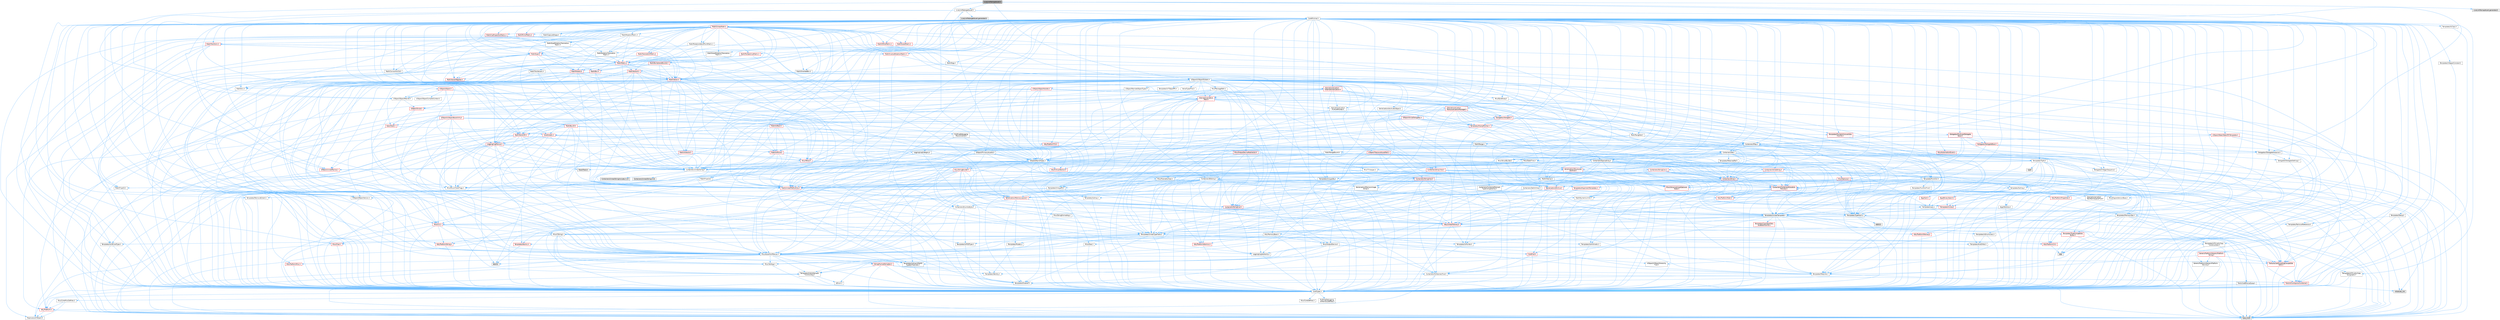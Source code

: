 digraph "LiveLinkRemapAsset.h"
{
 // INTERACTIVE_SVG=YES
 // LATEX_PDF_SIZE
  bgcolor="transparent";
  edge [fontname=Helvetica,fontsize=10,labelfontname=Helvetica,labelfontsize=10];
  node [fontname=Helvetica,fontsize=10,shape=box,height=0.2,width=0.4];
  Node1 [id="Node000001",label="LiveLinkRemapAsset.h",height=0.2,width=0.4,color="gray40", fillcolor="grey60", style="filled", fontcolor="black",tooltip=" "];
  Node1 -> Node2 [id="edge1_Node000001_Node000002",color="steelblue1",style="solid",tooltip=" "];
  Node2 [id="Node000002",label="Containers/Map.h",height=0.2,width=0.4,color="grey40", fillcolor="white", style="filled",URL="$df/d79/Map_8h.html",tooltip=" "];
  Node2 -> Node3 [id="edge2_Node000002_Node000003",color="steelblue1",style="solid",tooltip=" "];
  Node3 [id="Node000003",label="CoreTypes.h",height=0.2,width=0.4,color="grey40", fillcolor="white", style="filled",URL="$dc/dec/CoreTypes_8h.html",tooltip=" "];
  Node3 -> Node4 [id="edge3_Node000003_Node000004",color="steelblue1",style="solid",tooltip=" "];
  Node4 [id="Node000004",label="HAL/Platform.h",height=0.2,width=0.4,color="red", fillcolor="#FFF0F0", style="filled",URL="$d9/dd0/Platform_8h.html",tooltip=" "];
  Node4 -> Node7 [id="edge4_Node000004_Node000007",color="steelblue1",style="solid",tooltip=" "];
  Node7 [id="Node000007",label="type_traits",height=0.2,width=0.4,color="grey60", fillcolor="#E0E0E0", style="filled",tooltip=" "];
  Node4 -> Node8 [id="edge5_Node000004_Node000008",color="steelblue1",style="solid",tooltip=" "];
  Node8 [id="Node000008",label="PreprocessorHelpers.h",height=0.2,width=0.4,color="grey40", fillcolor="white", style="filled",URL="$db/ddb/PreprocessorHelpers_8h.html",tooltip=" "];
  Node3 -> Node14 [id="edge6_Node000003_Node000014",color="steelblue1",style="solid",tooltip=" "];
  Node14 [id="Node000014",label="ProfilingDebugging\l/UMemoryDefines.h",height=0.2,width=0.4,color="grey40", fillcolor="white", style="filled",URL="$d2/da2/UMemoryDefines_8h.html",tooltip=" "];
  Node3 -> Node15 [id="edge7_Node000003_Node000015",color="steelblue1",style="solid",tooltip=" "];
  Node15 [id="Node000015",label="Misc/CoreMiscDefines.h",height=0.2,width=0.4,color="grey40", fillcolor="white", style="filled",URL="$da/d38/CoreMiscDefines_8h.html",tooltip=" "];
  Node15 -> Node4 [id="edge8_Node000015_Node000004",color="steelblue1",style="solid",tooltip=" "];
  Node15 -> Node8 [id="edge9_Node000015_Node000008",color="steelblue1",style="solid",tooltip=" "];
  Node3 -> Node16 [id="edge10_Node000003_Node000016",color="steelblue1",style="solid",tooltip=" "];
  Node16 [id="Node000016",label="Misc/CoreDefines.h",height=0.2,width=0.4,color="grey40", fillcolor="white", style="filled",URL="$d3/dd2/CoreDefines_8h.html",tooltip=" "];
  Node2 -> Node17 [id="edge11_Node000002_Node000017",color="steelblue1",style="solid",tooltip=" "];
  Node17 [id="Node000017",label="Algo/Reverse.h",height=0.2,width=0.4,color="grey40", fillcolor="white", style="filled",URL="$d5/d93/Reverse_8h.html",tooltip=" "];
  Node17 -> Node3 [id="edge12_Node000017_Node000003",color="steelblue1",style="solid",tooltip=" "];
  Node17 -> Node18 [id="edge13_Node000017_Node000018",color="steelblue1",style="solid",tooltip=" "];
  Node18 [id="Node000018",label="Templates/UnrealTemplate.h",height=0.2,width=0.4,color="grey40", fillcolor="white", style="filled",URL="$d4/d24/UnrealTemplate_8h.html",tooltip=" "];
  Node18 -> Node3 [id="edge14_Node000018_Node000003",color="steelblue1",style="solid",tooltip=" "];
  Node18 -> Node19 [id="edge15_Node000018_Node000019",color="steelblue1",style="solid",tooltip=" "];
  Node19 [id="Node000019",label="Templates/IsPointer.h",height=0.2,width=0.4,color="grey40", fillcolor="white", style="filled",URL="$d7/d05/IsPointer_8h.html",tooltip=" "];
  Node19 -> Node3 [id="edge16_Node000019_Node000003",color="steelblue1",style="solid",tooltip=" "];
  Node18 -> Node20 [id="edge17_Node000018_Node000020",color="steelblue1",style="solid",tooltip=" "];
  Node20 [id="Node000020",label="HAL/UnrealMemory.h",height=0.2,width=0.4,color="red", fillcolor="#FFF0F0", style="filled",URL="$d9/d96/UnrealMemory_8h.html",tooltip=" "];
  Node20 -> Node3 [id="edge18_Node000020_Node000003",color="steelblue1",style="solid",tooltip=" "];
  Node20 -> Node33 [id="edge19_Node000020_Node000033",color="steelblue1",style="solid",tooltip=" "];
  Node33 [id="Node000033",label="HAL/MemoryBase.h",height=0.2,width=0.4,color="grey40", fillcolor="white", style="filled",URL="$d6/d9f/MemoryBase_8h.html",tooltip=" "];
  Node33 -> Node3 [id="edge20_Node000033_Node000003",color="steelblue1",style="solid",tooltip=" "];
  Node33 -> Node34 [id="edge21_Node000033_Node000034",color="steelblue1",style="solid",tooltip=" "];
  Node34 [id="Node000034",label="HAL/PlatformAtomics.h",height=0.2,width=0.4,color="red", fillcolor="#FFF0F0", style="filled",URL="$d3/d36/PlatformAtomics_8h.html",tooltip=" "];
  Node34 -> Node3 [id="edge22_Node000034_Node000003",color="steelblue1",style="solid",tooltip=" "];
  Node33 -> Node37 [id="edge23_Node000033_Node000037",color="steelblue1",style="solid",tooltip=" "];
  Node37 [id="Node000037",label="HAL/PlatformCrt.h",height=0.2,width=0.4,color="red", fillcolor="#FFF0F0", style="filled",URL="$d8/d75/PlatformCrt_8h.html",tooltip=" "];
  Node37 -> Node38 [id="edge24_Node000037_Node000038",color="steelblue1",style="solid",tooltip=" "];
  Node38 [id="Node000038",label="new",height=0.2,width=0.4,color="grey60", fillcolor="#E0E0E0", style="filled",tooltip=" "];
  Node33 -> Node45 [id="edge25_Node000033_Node000045",color="steelblue1",style="solid",tooltip=" "];
  Node45 [id="Node000045",label="Misc/Exec.h",height=0.2,width=0.4,color="grey40", fillcolor="white", style="filled",URL="$de/ddb/Exec_8h.html",tooltip=" "];
  Node45 -> Node3 [id="edge26_Node000045_Node000003",color="steelblue1",style="solid",tooltip=" "];
  Node45 -> Node46 [id="edge27_Node000045_Node000046",color="steelblue1",style="solid",tooltip=" "];
  Node46 [id="Node000046",label="Misc/AssertionMacros.h",height=0.2,width=0.4,color="grey40", fillcolor="white", style="filled",URL="$d0/dfa/AssertionMacros_8h.html",tooltip=" "];
  Node46 -> Node3 [id="edge28_Node000046_Node000003",color="steelblue1",style="solid",tooltip=" "];
  Node46 -> Node4 [id="edge29_Node000046_Node000004",color="steelblue1",style="solid",tooltip=" "];
  Node46 -> Node47 [id="edge30_Node000046_Node000047",color="steelblue1",style="solid",tooltip=" "];
  Node47 [id="Node000047",label="HAL/PlatformMisc.h",height=0.2,width=0.4,color="red", fillcolor="#FFF0F0", style="filled",URL="$d0/df5/PlatformMisc_8h.html",tooltip=" "];
  Node47 -> Node3 [id="edge31_Node000047_Node000003",color="steelblue1",style="solid",tooltip=" "];
  Node46 -> Node8 [id="edge32_Node000046_Node000008",color="steelblue1",style="solid",tooltip=" "];
  Node46 -> Node63 [id="edge33_Node000046_Node000063",color="steelblue1",style="solid",tooltip=" "];
  Node63 [id="Node000063",label="Templates/EnableIf.h",height=0.2,width=0.4,color="grey40", fillcolor="white", style="filled",URL="$d7/d60/EnableIf_8h.html",tooltip=" "];
  Node63 -> Node3 [id="edge34_Node000063_Node000003",color="steelblue1",style="solid",tooltip=" "];
  Node46 -> Node64 [id="edge35_Node000046_Node000064",color="steelblue1",style="solid",tooltip=" "];
  Node64 [id="Node000064",label="Templates/IsArrayOrRefOf\lTypeByPredicate.h",height=0.2,width=0.4,color="grey40", fillcolor="white", style="filled",URL="$d6/da1/IsArrayOrRefOfTypeByPredicate_8h.html",tooltip=" "];
  Node64 -> Node3 [id="edge36_Node000064_Node000003",color="steelblue1",style="solid",tooltip=" "];
  Node46 -> Node65 [id="edge37_Node000046_Node000065",color="steelblue1",style="solid",tooltip=" "];
  Node65 [id="Node000065",label="Templates/IsValidVariadic\lFunctionArg.h",height=0.2,width=0.4,color="grey40", fillcolor="white", style="filled",URL="$d0/dc8/IsValidVariadicFunctionArg_8h.html",tooltip=" "];
  Node65 -> Node3 [id="edge38_Node000065_Node000003",color="steelblue1",style="solid",tooltip=" "];
  Node65 -> Node66 [id="edge39_Node000065_Node000066",color="steelblue1",style="solid",tooltip=" "];
  Node66 [id="Node000066",label="IsEnum.h",height=0.2,width=0.4,color="grey40", fillcolor="white", style="filled",URL="$d4/de5/IsEnum_8h.html",tooltip=" "];
  Node65 -> Node7 [id="edge40_Node000065_Node000007",color="steelblue1",style="solid",tooltip=" "];
  Node46 -> Node67 [id="edge41_Node000046_Node000067",color="steelblue1",style="solid",tooltip=" "];
  Node67 [id="Node000067",label="Traits/IsCharEncodingCompatible\lWith.h",height=0.2,width=0.4,color="red", fillcolor="#FFF0F0", style="filled",URL="$df/dd1/IsCharEncodingCompatibleWith_8h.html",tooltip=" "];
  Node67 -> Node7 [id="edge42_Node000067_Node000007",color="steelblue1",style="solid",tooltip=" "];
  Node46 -> Node69 [id="edge43_Node000046_Node000069",color="steelblue1",style="solid",tooltip=" "];
  Node69 [id="Node000069",label="Misc/VarArgs.h",height=0.2,width=0.4,color="grey40", fillcolor="white", style="filled",URL="$d5/d6f/VarArgs_8h.html",tooltip=" "];
  Node69 -> Node3 [id="edge44_Node000069_Node000003",color="steelblue1",style="solid",tooltip=" "];
  Node46 -> Node70 [id="edge45_Node000046_Node000070",color="steelblue1",style="solid",tooltip=" "];
  Node70 [id="Node000070",label="String/FormatStringSan.h",height=0.2,width=0.4,color="red", fillcolor="#FFF0F0", style="filled",URL="$d3/d8b/FormatStringSan_8h.html",tooltip=" "];
  Node70 -> Node7 [id="edge46_Node000070_Node000007",color="steelblue1",style="solid",tooltip=" "];
  Node70 -> Node3 [id="edge47_Node000070_Node000003",color="steelblue1",style="solid",tooltip=" "];
  Node70 -> Node71 [id="edge48_Node000070_Node000071",color="steelblue1",style="solid",tooltip=" "];
  Node71 [id="Node000071",label="Templates/Requires.h",height=0.2,width=0.4,color="grey40", fillcolor="white", style="filled",URL="$dc/d96/Requires_8h.html",tooltip=" "];
  Node71 -> Node63 [id="edge49_Node000071_Node000063",color="steelblue1",style="solid",tooltip=" "];
  Node71 -> Node7 [id="edge50_Node000071_Node000007",color="steelblue1",style="solid",tooltip=" "];
  Node70 -> Node72 [id="edge51_Node000070_Node000072",color="steelblue1",style="solid",tooltip=" "];
  Node72 [id="Node000072",label="Templates/Identity.h",height=0.2,width=0.4,color="grey40", fillcolor="white", style="filled",URL="$d0/dd5/Identity_8h.html",tooltip=" "];
  Node70 -> Node65 [id="edge52_Node000070_Node000065",color="steelblue1",style="solid",tooltip=" "];
  Node70 -> Node23 [id="edge53_Node000070_Node000023",color="steelblue1",style="solid",tooltip=" "];
  Node23 [id="Node000023",label="Containers/ContainersFwd.h",height=0.2,width=0.4,color="grey40", fillcolor="white", style="filled",URL="$d4/d0a/ContainersFwd_8h.html",tooltip=" "];
  Node23 -> Node4 [id="edge54_Node000023_Node000004",color="steelblue1",style="solid",tooltip=" "];
  Node23 -> Node3 [id="edge55_Node000023_Node000003",color="steelblue1",style="solid",tooltip=" "];
  Node23 -> Node24 [id="edge56_Node000023_Node000024",color="steelblue1",style="solid",tooltip=" "];
  Node24 [id="Node000024",label="Traits/IsContiguousContainer.h",height=0.2,width=0.4,color="red", fillcolor="#FFF0F0", style="filled",URL="$d5/d3c/IsContiguousContainer_8h.html",tooltip=" "];
  Node24 -> Node3 [id="edge57_Node000024_Node000003",color="steelblue1",style="solid",tooltip=" "];
  Node24 -> Node26 [id="edge58_Node000024_Node000026",color="steelblue1",style="solid",tooltip=" "];
  Node26 [id="Node000026",label="initializer_list",height=0.2,width=0.4,color="grey60", fillcolor="#E0E0E0", style="filled",tooltip=" "];
  Node46 -> Node76 [id="edge59_Node000046_Node000076",color="steelblue1",style="solid",tooltip=" "];
  Node76 [id="Node000076",label="atomic",height=0.2,width=0.4,color="grey60", fillcolor="#E0E0E0", style="filled",tooltip=" "];
  Node33 -> Node77 [id="edge60_Node000033_Node000077",color="steelblue1",style="solid",tooltip=" "];
  Node77 [id="Node000077",label="Misc/OutputDevice.h",height=0.2,width=0.4,color="grey40", fillcolor="white", style="filled",URL="$d7/d32/OutputDevice_8h.html",tooltip=" "];
  Node77 -> Node22 [id="edge61_Node000077_Node000022",color="steelblue1",style="solid",tooltip=" "];
  Node22 [id="Node000022",label="CoreFwd.h",height=0.2,width=0.4,color="red", fillcolor="#FFF0F0", style="filled",URL="$d1/d1e/CoreFwd_8h.html",tooltip=" "];
  Node22 -> Node3 [id="edge62_Node000022_Node000003",color="steelblue1",style="solid",tooltip=" "];
  Node22 -> Node23 [id="edge63_Node000022_Node000023",color="steelblue1",style="solid",tooltip=" "];
  Node22 -> Node28 [id="edge64_Node000022_Node000028",color="steelblue1",style="solid",tooltip=" "];
  Node28 [id="Node000028",label="UObject/UObjectHierarchy\lFwd.h",height=0.2,width=0.4,color="grey40", fillcolor="white", style="filled",URL="$d3/d13/UObjectHierarchyFwd_8h.html",tooltip=" "];
  Node77 -> Node3 [id="edge65_Node000077_Node000003",color="steelblue1",style="solid",tooltip=" "];
  Node77 -> Node78 [id="edge66_Node000077_Node000078",color="steelblue1",style="solid",tooltip=" "];
  Node78 [id="Node000078",label="Logging/LogVerbosity.h",height=0.2,width=0.4,color="grey40", fillcolor="white", style="filled",URL="$d2/d8f/LogVerbosity_8h.html",tooltip=" "];
  Node78 -> Node3 [id="edge67_Node000078_Node000003",color="steelblue1",style="solid",tooltip=" "];
  Node77 -> Node69 [id="edge68_Node000077_Node000069",color="steelblue1",style="solid",tooltip=" "];
  Node77 -> Node64 [id="edge69_Node000077_Node000064",color="steelblue1",style="solid",tooltip=" "];
  Node77 -> Node65 [id="edge70_Node000077_Node000065",color="steelblue1",style="solid",tooltip=" "];
  Node77 -> Node67 [id="edge71_Node000077_Node000067",color="steelblue1",style="solid",tooltip=" "];
  Node33 -> Node79 [id="edge72_Node000033_Node000079",color="steelblue1",style="solid",tooltip=" "];
  Node79 [id="Node000079",label="Templates/Atomic.h",height=0.2,width=0.4,color="red", fillcolor="#FFF0F0", style="filled",URL="$d3/d91/Atomic_8h.html",tooltip=" "];
  Node79 -> Node76 [id="edge73_Node000079_Node000076",color="steelblue1",style="solid",tooltip=" "];
  Node20 -> Node88 [id="edge74_Node000020_Node000088",color="steelblue1",style="solid",tooltip=" "];
  Node88 [id="Node000088",label="HAL/PlatformMemory.h",height=0.2,width=0.4,color="red", fillcolor="#FFF0F0", style="filled",URL="$de/d68/PlatformMemory_8h.html",tooltip=" "];
  Node88 -> Node3 [id="edge75_Node000088_Node000003",color="steelblue1",style="solid",tooltip=" "];
  Node20 -> Node19 [id="edge76_Node000020_Node000019",color="steelblue1",style="solid",tooltip=" "];
  Node18 -> Node91 [id="edge77_Node000018_Node000091",color="steelblue1",style="solid",tooltip=" "];
  Node91 [id="Node000091",label="Templates/CopyQualifiers\lAndRefsFromTo.h",height=0.2,width=0.4,color="red", fillcolor="#FFF0F0", style="filled",URL="$d3/db3/CopyQualifiersAndRefsFromTo_8h.html",tooltip=" "];
  Node18 -> Node93 [id="edge78_Node000018_Node000093",color="steelblue1",style="solid",tooltip=" "];
  Node93 [id="Node000093",label="Templates/UnrealTypeTraits.h",height=0.2,width=0.4,color="grey40", fillcolor="white", style="filled",URL="$d2/d2d/UnrealTypeTraits_8h.html",tooltip=" "];
  Node93 -> Node3 [id="edge79_Node000093_Node000003",color="steelblue1",style="solid",tooltip=" "];
  Node93 -> Node19 [id="edge80_Node000093_Node000019",color="steelblue1",style="solid",tooltip=" "];
  Node93 -> Node46 [id="edge81_Node000093_Node000046",color="steelblue1",style="solid",tooltip=" "];
  Node93 -> Node84 [id="edge82_Node000093_Node000084",color="steelblue1",style="solid",tooltip=" "];
  Node84 [id="Node000084",label="Templates/AndOrNot.h",height=0.2,width=0.4,color="grey40", fillcolor="white", style="filled",URL="$db/d0a/AndOrNot_8h.html",tooltip=" "];
  Node84 -> Node3 [id="edge83_Node000084_Node000003",color="steelblue1",style="solid",tooltip=" "];
  Node93 -> Node63 [id="edge84_Node000093_Node000063",color="steelblue1",style="solid",tooltip=" "];
  Node93 -> Node94 [id="edge85_Node000093_Node000094",color="steelblue1",style="solid",tooltip=" "];
  Node94 [id="Node000094",label="Templates/IsArithmetic.h",height=0.2,width=0.4,color="grey40", fillcolor="white", style="filled",URL="$d2/d5d/IsArithmetic_8h.html",tooltip=" "];
  Node94 -> Node3 [id="edge86_Node000094_Node000003",color="steelblue1",style="solid",tooltip=" "];
  Node93 -> Node66 [id="edge87_Node000093_Node000066",color="steelblue1",style="solid",tooltip=" "];
  Node93 -> Node95 [id="edge88_Node000093_Node000095",color="steelblue1",style="solid",tooltip=" "];
  Node95 [id="Node000095",label="Templates/Models.h",height=0.2,width=0.4,color="grey40", fillcolor="white", style="filled",URL="$d3/d0c/Models_8h.html",tooltip=" "];
  Node95 -> Node72 [id="edge89_Node000095_Node000072",color="steelblue1",style="solid",tooltip=" "];
  Node93 -> Node96 [id="edge90_Node000093_Node000096",color="steelblue1",style="solid",tooltip=" "];
  Node96 [id="Node000096",label="Templates/IsPODType.h",height=0.2,width=0.4,color="grey40", fillcolor="white", style="filled",URL="$d7/db1/IsPODType_8h.html",tooltip=" "];
  Node96 -> Node3 [id="edge91_Node000096_Node000003",color="steelblue1",style="solid",tooltip=" "];
  Node93 -> Node97 [id="edge92_Node000093_Node000097",color="steelblue1",style="solid",tooltip=" "];
  Node97 [id="Node000097",label="Templates/IsUECoreType.h",height=0.2,width=0.4,color="grey40", fillcolor="white", style="filled",URL="$d1/db8/IsUECoreType_8h.html",tooltip=" "];
  Node97 -> Node3 [id="edge93_Node000097_Node000003",color="steelblue1",style="solid",tooltip=" "];
  Node97 -> Node7 [id="edge94_Node000097_Node000007",color="steelblue1",style="solid",tooltip=" "];
  Node93 -> Node85 [id="edge95_Node000093_Node000085",color="steelblue1",style="solid",tooltip=" "];
  Node85 [id="Node000085",label="Templates/IsTriviallyCopy\lConstructible.h",height=0.2,width=0.4,color="grey40", fillcolor="white", style="filled",URL="$d3/d78/IsTriviallyCopyConstructible_8h.html",tooltip=" "];
  Node85 -> Node3 [id="edge96_Node000085_Node000003",color="steelblue1",style="solid",tooltip=" "];
  Node85 -> Node7 [id="edge97_Node000085_Node000007",color="steelblue1",style="solid",tooltip=" "];
  Node18 -> Node98 [id="edge98_Node000018_Node000098",color="steelblue1",style="solid",tooltip=" "];
  Node98 [id="Node000098",label="Templates/RemoveReference.h",height=0.2,width=0.4,color="grey40", fillcolor="white", style="filled",URL="$da/dbe/RemoveReference_8h.html",tooltip=" "];
  Node98 -> Node3 [id="edge99_Node000098_Node000003",color="steelblue1",style="solid",tooltip=" "];
  Node18 -> Node71 [id="edge100_Node000018_Node000071",color="steelblue1",style="solid",tooltip=" "];
  Node18 -> Node99 [id="edge101_Node000018_Node000099",color="steelblue1",style="solid",tooltip=" "];
  Node99 [id="Node000099",label="Templates/TypeCompatible\lBytes.h",height=0.2,width=0.4,color="red", fillcolor="#FFF0F0", style="filled",URL="$df/d0a/TypeCompatibleBytes_8h.html",tooltip=" "];
  Node99 -> Node3 [id="edge102_Node000099_Node000003",color="steelblue1",style="solid",tooltip=" "];
  Node99 -> Node38 [id="edge103_Node000099_Node000038",color="steelblue1",style="solid",tooltip=" "];
  Node99 -> Node7 [id="edge104_Node000099_Node000007",color="steelblue1",style="solid",tooltip=" "];
  Node18 -> Node72 [id="edge105_Node000018_Node000072",color="steelblue1",style="solid",tooltip=" "];
  Node18 -> Node24 [id="edge106_Node000018_Node000024",color="steelblue1",style="solid",tooltip=" "];
  Node18 -> Node100 [id="edge107_Node000018_Node000100",color="steelblue1",style="solid",tooltip=" "];
  Node100 [id="Node000100",label="Traits/UseBitwiseSwap.h",height=0.2,width=0.4,color="grey40", fillcolor="white", style="filled",URL="$db/df3/UseBitwiseSwap_8h.html",tooltip=" "];
  Node100 -> Node3 [id="edge108_Node000100_Node000003",color="steelblue1",style="solid",tooltip=" "];
  Node100 -> Node7 [id="edge109_Node000100_Node000007",color="steelblue1",style="solid",tooltip=" "];
  Node18 -> Node7 [id="edge110_Node000018_Node000007",color="steelblue1",style="solid",tooltip=" "];
  Node2 -> Node101 [id="edge111_Node000002_Node000101",color="steelblue1",style="solid",tooltip=" "];
  Node101 [id="Node000101",label="Containers/ContainerElement\lTypeCompatibility.h",height=0.2,width=0.4,color="grey40", fillcolor="white", style="filled",URL="$df/ddf/ContainerElementTypeCompatibility_8h.html",tooltip=" "];
  Node101 -> Node3 [id="edge112_Node000101_Node000003",color="steelblue1",style="solid",tooltip=" "];
  Node101 -> Node93 [id="edge113_Node000101_Node000093",color="steelblue1",style="solid",tooltip=" "];
  Node2 -> Node102 [id="edge114_Node000002_Node000102",color="steelblue1",style="solid",tooltip=" "];
  Node102 [id="Node000102",label="Containers/Set.h",height=0.2,width=0.4,color="grey40", fillcolor="white", style="filled",URL="$d4/d45/Set_8h.html",tooltip=" "];
  Node102 -> Node103 [id="edge115_Node000102_Node000103",color="steelblue1",style="solid",tooltip=" "];
  Node103 [id="Node000103",label="Containers/ContainerAllocation\lPolicies.h",height=0.2,width=0.4,color="red", fillcolor="#FFF0F0", style="filled",URL="$d7/dff/ContainerAllocationPolicies_8h.html",tooltip=" "];
  Node103 -> Node3 [id="edge116_Node000103_Node000003",color="steelblue1",style="solid",tooltip=" "];
  Node103 -> Node103 [id="edge117_Node000103_Node000103",color="steelblue1",style="solid",tooltip=" "];
  Node103 -> Node105 [id="edge118_Node000103_Node000105",color="steelblue1",style="solid",tooltip=" "];
  Node105 [id="Node000105",label="HAL/PlatformMath.h",height=0.2,width=0.4,color="red", fillcolor="#FFF0F0", style="filled",URL="$dc/d53/PlatformMath_8h.html",tooltip=" "];
  Node105 -> Node3 [id="edge119_Node000105_Node000003",color="steelblue1",style="solid",tooltip=" "];
  Node103 -> Node20 [id="edge120_Node000103_Node000020",color="steelblue1",style="solid",tooltip=" "];
  Node103 -> Node52 [id="edge121_Node000103_Node000052",color="steelblue1",style="solid",tooltip=" "];
  Node52 [id="Node000052",label="Math/NumericLimits.h",height=0.2,width=0.4,color="grey40", fillcolor="white", style="filled",URL="$df/d1b/NumericLimits_8h.html",tooltip=" "];
  Node52 -> Node3 [id="edge122_Node000052_Node000003",color="steelblue1",style="solid",tooltip=" "];
  Node103 -> Node46 [id="edge123_Node000103_Node000046",color="steelblue1",style="solid",tooltip=" "];
  Node103 -> Node114 [id="edge124_Node000103_Node000114",color="steelblue1",style="solid",tooltip=" "];
  Node114 [id="Node000114",label="Templates/MemoryOps.h",height=0.2,width=0.4,color="grey40", fillcolor="white", style="filled",URL="$db/dea/MemoryOps_8h.html",tooltip=" "];
  Node114 -> Node3 [id="edge125_Node000114_Node000003",color="steelblue1",style="solid",tooltip=" "];
  Node114 -> Node20 [id="edge126_Node000114_Node000020",color="steelblue1",style="solid",tooltip=" "];
  Node114 -> Node86 [id="edge127_Node000114_Node000086",color="steelblue1",style="solid",tooltip=" "];
  Node86 [id="Node000086",label="Templates/IsTriviallyCopy\lAssignable.h",height=0.2,width=0.4,color="grey40", fillcolor="white", style="filled",URL="$d2/df2/IsTriviallyCopyAssignable_8h.html",tooltip=" "];
  Node86 -> Node3 [id="edge128_Node000086_Node000003",color="steelblue1",style="solid",tooltip=" "];
  Node86 -> Node7 [id="edge129_Node000086_Node000007",color="steelblue1",style="solid",tooltip=" "];
  Node114 -> Node85 [id="edge130_Node000114_Node000085",color="steelblue1",style="solid",tooltip=" "];
  Node114 -> Node71 [id="edge131_Node000114_Node000071",color="steelblue1",style="solid",tooltip=" "];
  Node114 -> Node93 [id="edge132_Node000114_Node000093",color="steelblue1",style="solid",tooltip=" "];
  Node114 -> Node100 [id="edge133_Node000114_Node000100",color="steelblue1",style="solid",tooltip=" "];
  Node114 -> Node38 [id="edge134_Node000114_Node000038",color="steelblue1",style="solid",tooltip=" "];
  Node114 -> Node7 [id="edge135_Node000114_Node000007",color="steelblue1",style="solid",tooltip=" "];
  Node103 -> Node99 [id="edge136_Node000103_Node000099",color="steelblue1",style="solid",tooltip=" "];
  Node103 -> Node7 [id="edge137_Node000103_Node000007",color="steelblue1",style="solid",tooltip=" "];
  Node102 -> Node101 [id="edge138_Node000102_Node000101",color="steelblue1",style="solid",tooltip=" "];
  Node102 -> Node115 [id="edge139_Node000102_Node000115",color="steelblue1",style="solid",tooltip=" "];
  Node115 [id="Node000115",label="Containers/SetUtilities.h",height=0.2,width=0.4,color="grey40", fillcolor="white", style="filled",URL="$dc/de5/SetUtilities_8h.html",tooltip=" "];
  Node115 -> Node3 [id="edge140_Node000115_Node000003",color="steelblue1",style="solid",tooltip=" "];
  Node115 -> Node116 [id="edge141_Node000115_Node000116",color="steelblue1",style="solid",tooltip=" "];
  Node116 [id="Node000116",label="Serialization/MemoryLayout.h",height=0.2,width=0.4,color="red", fillcolor="#FFF0F0", style="filled",URL="$d7/d66/MemoryLayout_8h.html",tooltip=" "];
  Node116 -> Node119 [id="edge142_Node000116_Node000119",color="steelblue1",style="solid",tooltip=" "];
  Node119 [id="Node000119",label="Containers/EnumAsByte.h",height=0.2,width=0.4,color="grey40", fillcolor="white", style="filled",URL="$d6/d9a/EnumAsByte_8h.html",tooltip=" "];
  Node119 -> Node3 [id="edge143_Node000119_Node000003",color="steelblue1",style="solid",tooltip=" "];
  Node119 -> Node96 [id="edge144_Node000119_Node000096",color="steelblue1",style="solid",tooltip=" "];
  Node119 -> Node120 [id="edge145_Node000119_Node000120",color="steelblue1",style="solid",tooltip=" "];
  Node120 [id="Node000120",label="Templates/TypeHash.h",height=0.2,width=0.4,color="grey40", fillcolor="white", style="filled",URL="$d1/d62/TypeHash_8h.html",tooltip=" "];
  Node120 -> Node3 [id="edge146_Node000120_Node000003",color="steelblue1",style="solid",tooltip=" "];
  Node120 -> Node71 [id="edge147_Node000120_Node000071",color="steelblue1",style="solid",tooltip=" "];
  Node120 -> Node121 [id="edge148_Node000120_Node000121",color="steelblue1",style="solid",tooltip=" "];
  Node121 [id="Node000121",label="Misc/Crc.h",height=0.2,width=0.4,color="red", fillcolor="#FFF0F0", style="filled",URL="$d4/dd2/Crc_8h.html",tooltip=" "];
  Node121 -> Node3 [id="edge149_Node000121_Node000003",color="steelblue1",style="solid",tooltip=" "];
  Node121 -> Node29 [id="edge150_Node000121_Node000029",color="steelblue1",style="solid",tooltip=" "];
  Node29 [id="Node000029",label="HAL/PlatformString.h",height=0.2,width=0.4,color="red", fillcolor="#FFF0F0", style="filled",URL="$db/db5/PlatformString_8h.html",tooltip=" "];
  Node29 -> Node3 [id="edge151_Node000029_Node000003",color="steelblue1",style="solid",tooltip=" "];
  Node121 -> Node46 [id="edge152_Node000121_Node000046",color="steelblue1",style="solid",tooltip=" "];
  Node121 -> Node122 [id="edge153_Node000121_Node000122",color="steelblue1",style="solid",tooltip=" "];
  Node122 [id="Node000122",label="Misc/CString.h",height=0.2,width=0.4,color="grey40", fillcolor="white", style="filled",URL="$d2/d49/CString_8h.html",tooltip=" "];
  Node122 -> Node3 [id="edge154_Node000122_Node000003",color="steelblue1",style="solid",tooltip=" "];
  Node122 -> Node37 [id="edge155_Node000122_Node000037",color="steelblue1",style="solid",tooltip=" "];
  Node122 -> Node29 [id="edge156_Node000122_Node000029",color="steelblue1",style="solid",tooltip=" "];
  Node122 -> Node46 [id="edge157_Node000122_Node000046",color="steelblue1",style="solid",tooltip=" "];
  Node122 -> Node123 [id="edge158_Node000122_Node000123",color="steelblue1",style="solid",tooltip=" "];
  Node123 [id="Node000123",label="Misc/Char.h",height=0.2,width=0.4,color="red", fillcolor="#FFF0F0", style="filled",URL="$d0/d58/Char_8h.html",tooltip=" "];
  Node123 -> Node3 [id="edge159_Node000123_Node000003",color="steelblue1",style="solid",tooltip=" "];
  Node123 -> Node7 [id="edge160_Node000123_Node000007",color="steelblue1",style="solid",tooltip=" "];
  Node122 -> Node69 [id="edge161_Node000122_Node000069",color="steelblue1",style="solid",tooltip=" "];
  Node122 -> Node64 [id="edge162_Node000122_Node000064",color="steelblue1",style="solid",tooltip=" "];
  Node122 -> Node65 [id="edge163_Node000122_Node000065",color="steelblue1",style="solid",tooltip=" "];
  Node122 -> Node67 [id="edge164_Node000122_Node000067",color="steelblue1",style="solid",tooltip=" "];
  Node121 -> Node123 [id="edge165_Node000121_Node000123",color="steelblue1",style="solid",tooltip=" "];
  Node121 -> Node93 [id="edge166_Node000121_Node000093",color="steelblue1",style="solid",tooltip=" "];
  Node120 -> Node126 [id="edge167_Node000120_Node000126",color="steelblue1",style="solid",tooltip=" "];
  Node126 [id="Node000126",label="stdint.h",height=0.2,width=0.4,color="grey60", fillcolor="#E0E0E0", style="filled",tooltip=" "];
  Node120 -> Node7 [id="edge168_Node000120_Node000007",color="steelblue1",style="solid",tooltip=" "];
  Node116 -> Node49 [id="edge169_Node000116_Node000049",color="steelblue1",style="solid",tooltip=" "];
  Node49 [id="Node000049",label="Containers/StringFwd.h",height=0.2,width=0.4,color="red", fillcolor="#FFF0F0", style="filled",URL="$df/d37/StringFwd_8h.html",tooltip=" "];
  Node49 -> Node3 [id="edge170_Node000049_Node000003",color="steelblue1",style="solid",tooltip=" "];
  Node49 -> Node24 [id="edge171_Node000049_Node000024",color="steelblue1",style="solid",tooltip=" "];
  Node116 -> Node20 [id="edge172_Node000116_Node000020",color="steelblue1",style="solid",tooltip=" "];
  Node116 -> Node63 [id="edge173_Node000116_Node000063",color="steelblue1",style="solid",tooltip=" "];
  Node116 -> Node95 [id="edge174_Node000116_Node000095",color="steelblue1",style="solid",tooltip=" "];
  Node116 -> Node18 [id="edge175_Node000116_Node000018",color="steelblue1",style="solid",tooltip=" "];
  Node115 -> Node114 [id="edge176_Node000115_Node000114",color="steelblue1",style="solid",tooltip=" "];
  Node115 -> Node93 [id="edge177_Node000115_Node000093",color="steelblue1",style="solid",tooltip=" "];
  Node102 -> Node129 [id="edge178_Node000102_Node000129",color="steelblue1",style="solid",tooltip=" "];
  Node129 [id="Node000129",label="Containers/SparseArray.h",height=0.2,width=0.4,color="grey40", fillcolor="white", style="filled",URL="$d5/dbf/SparseArray_8h.html",tooltip=" "];
  Node129 -> Node3 [id="edge179_Node000129_Node000003",color="steelblue1",style="solid",tooltip=" "];
  Node129 -> Node46 [id="edge180_Node000129_Node000046",color="steelblue1",style="solid",tooltip=" "];
  Node129 -> Node20 [id="edge181_Node000129_Node000020",color="steelblue1",style="solid",tooltip=" "];
  Node129 -> Node93 [id="edge182_Node000129_Node000093",color="steelblue1",style="solid",tooltip=" "];
  Node129 -> Node18 [id="edge183_Node000129_Node000018",color="steelblue1",style="solid",tooltip=" "];
  Node129 -> Node103 [id="edge184_Node000129_Node000103",color="steelblue1",style="solid",tooltip=" "];
  Node129 -> Node130 [id="edge185_Node000129_Node000130",color="steelblue1",style="solid",tooltip=" "];
  Node130 [id="Node000130",label="Templates/Less.h",height=0.2,width=0.4,color="grey40", fillcolor="white", style="filled",URL="$de/dc8/Less_8h.html",tooltip=" "];
  Node130 -> Node3 [id="edge186_Node000130_Node000003",color="steelblue1",style="solid",tooltip=" "];
  Node130 -> Node18 [id="edge187_Node000130_Node000018",color="steelblue1",style="solid",tooltip=" "];
  Node129 -> Node131 [id="edge188_Node000129_Node000131",color="steelblue1",style="solid",tooltip=" "];
  Node131 [id="Node000131",label="Containers/Array.h",height=0.2,width=0.4,color="red", fillcolor="#FFF0F0", style="filled",URL="$df/dd0/Array_8h.html",tooltip=" "];
  Node131 -> Node3 [id="edge189_Node000131_Node000003",color="steelblue1",style="solid",tooltip=" "];
  Node131 -> Node46 [id="edge190_Node000131_Node000046",color="steelblue1",style="solid",tooltip=" "];
  Node131 -> Node132 [id="edge191_Node000131_Node000132",color="steelblue1",style="solid",tooltip=" "];
  Node132 [id="Node000132",label="Misc/IntrusiveUnsetOptional\lState.h",height=0.2,width=0.4,color="red", fillcolor="#FFF0F0", style="filled",URL="$d2/d0a/IntrusiveUnsetOptionalState_8h.html",tooltip=" "];
  Node131 -> Node20 [id="edge192_Node000131_Node000020",color="steelblue1",style="solid",tooltip=" "];
  Node131 -> Node93 [id="edge193_Node000131_Node000093",color="steelblue1",style="solid",tooltip=" "];
  Node131 -> Node18 [id="edge194_Node000131_Node000018",color="steelblue1",style="solid",tooltip=" "];
  Node131 -> Node103 [id="edge195_Node000131_Node000103",color="steelblue1",style="solid",tooltip=" "];
  Node131 -> Node101 [id="edge196_Node000131_Node000101",color="steelblue1",style="solid",tooltip=" "];
  Node131 -> Node137 [id="edge197_Node000131_Node000137",color="steelblue1",style="solid",tooltip=" "];
  Node137 [id="Node000137",label="Serialization/Archive.h",height=0.2,width=0.4,color="red", fillcolor="#FFF0F0", style="filled",URL="$d7/d3b/Archive_8h.html",tooltip=" "];
  Node137 -> Node22 [id="edge198_Node000137_Node000022",color="steelblue1",style="solid",tooltip=" "];
  Node137 -> Node3 [id="edge199_Node000137_Node000003",color="steelblue1",style="solid",tooltip=" "];
  Node137 -> Node138 [id="edge200_Node000137_Node000138",color="steelblue1",style="solid",tooltip=" "];
  Node138 [id="Node000138",label="HAL/PlatformProperties.h",height=0.2,width=0.4,color="red", fillcolor="#FFF0F0", style="filled",URL="$d9/db0/PlatformProperties_8h.html",tooltip=" "];
  Node138 -> Node3 [id="edge201_Node000138_Node000003",color="steelblue1",style="solid",tooltip=" "];
  Node137 -> Node141 [id="edge202_Node000137_Node000141",color="steelblue1",style="solid",tooltip=" "];
  Node141 [id="Node000141",label="Internationalization\l/TextNamespaceFwd.h",height=0.2,width=0.4,color="grey40", fillcolor="white", style="filled",URL="$d8/d97/TextNamespaceFwd_8h.html",tooltip=" "];
  Node141 -> Node3 [id="edge203_Node000141_Node000003",color="steelblue1",style="solid",tooltip=" "];
  Node137 -> Node46 [id="edge204_Node000137_Node000046",color="steelblue1",style="solid",tooltip=" "];
  Node137 -> Node142 [id="edge205_Node000137_Node000142",color="steelblue1",style="solid",tooltip=" "];
  Node142 [id="Node000142",label="Misc/EngineVersionBase.h",height=0.2,width=0.4,color="grey40", fillcolor="white", style="filled",URL="$d5/d2b/EngineVersionBase_8h.html",tooltip=" "];
  Node142 -> Node3 [id="edge206_Node000142_Node000003",color="steelblue1",style="solid",tooltip=" "];
  Node137 -> Node69 [id="edge207_Node000137_Node000069",color="steelblue1",style="solid",tooltip=" "];
  Node137 -> Node63 [id="edge208_Node000137_Node000063",color="steelblue1",style="solid",tooltip=" "];
  Node137 -> Node64 [id="edge209_Node000137_Node000064",color="steelblue1",style="solid",tooltip=" "];
  Node137 -> Node145 [id="edge210_Node000137_Node000145",color="steelblue1",style="solid",tooltip=" "];
  Node145 [id="Node000145",label="Templates/IsEnumClass.h",height=0.2,width=0.4,color="grey40", fillcolor="white", style="filled",URL="$d7/d15/IsEnumClass_8h.html",tooltip=" "];
  Node145 -> Node3 [id="edge211_Node000145_Node000003",color="steelblue1",style="solid",tooltip=" "];
  Node145 -> Node84 [id="edge212_Node000145_Node000084",color="steelblue1",style="solid",tooltip=" "];
  Node137 -> Node65 [id="edge213_Node000137_Node000065",color="steelblue1",style="solid",tooltip=" "];
  Node137 -> Node18 [id="edge214_Node000137_Node000018",color="steelblue1",style="solid",tooltip=" "];
  Node137 -> Node67 [id="edge215_Node000137_Node000067",color="steelblue1",style="solid",tooltip=" "];
  Node137 -> Node146 [id="edge216_Node000137_Node000146",color="steelblue1",style="solid",tooltip=" "];
  Node146 [id="Node000146",label="UObject/ObjectVersion.h",height=0.2,width=0.4,color="grey40", fillcolor="white", style="filled",URL="$da/d63/ObjectVersion_8h.html",tooltip=" "];
  Node146 -> Node3 [id="edge217_Node000146_Node000003",color="steelblue1",style="solid",tooltip=" "];
  Node131 -> Node147 [id="edge218_Node000131_Node000147",color="steelblue1",style="solid",tooltip=" "];
  Node147 [id="Node000147",label="Serialization/MemoryImage\lWriter.h",height=0.2,width=0.4,color="grey40", fillcolor="white", style="filled",URL="$d0/d08/MemoryImageWriter_8h.html",tooltip=" "];
  Node147 -> Node3 [id="edge219_Node000147_Node000003",color="steelblue1",style="solid",tooltip=" "];
  Node147 -> Node116 [id="edge220_Node000147_Node000116",color="steelblue1",style="solid",tooltip=" "];
  Node131 -> Node150 [id="edge221_Node000131_Node000150",color="steelblue1",style="solid",tooltip=" "];
  Node150 [id="Node000150",label="Templates/Invoke.h",height=0.2,width=0.4,color="red", fillcolor="#FFF0F0", style="filled",URL="$d7/deb/Invoke_8h.html",tooltip=" "];
  Node150 -> Node3 [id="edge222_Node000150_Node000003",color="steelblue1",style="solid",tooltip=" "];
  Node150 -> Node18 [id="edge223_Node000150_Node000018",color="steelblue1",style="solid",tooltip=" "];
  Node150 -> Node7 [id="edge224_Node000150_Node000007",color="steelblue1",style="solid",tooltip=" "];
  Node131 -> Node130 [id="edge225_Node000131_Node000130",color="steelblue1",style="solid",tooltip=" "];
  Node131 -> Node71 [id="edge226_Node000131_Node000071",color="steelblue1",style="solid",tooltip=" "];
  Node131 -> Node162 [id="edge227_Node000131_Node000162",color="steelblue1",style="solid",tooltip=" "];
  Node162 [id="Node000162",label="Templates/Sorting.h",height=0.2,width=0.4,color="grey40", fillcolor="white", style="filled",URL="$d3/d9e/Sorting_8h.html",tooltip=" "];
  Node162 -> Node3 [id="edge228_Node000162_Node000003",color="steelblue1",style="solid",tooltip=" "];
  Node162 -> Node158 [id="edge229_Node000162_Node000158",color="steelblue1",style="solid",tooltip=" "];
  Node158 [id="Node000158",label="Algo/BinarySearch.h",height=0.2,width=0.4,color="red", fillcolor="#FFF0F0", style="filled",URL="$db/db4/BinarySearch_8h.html",tooltip=" "];
  Node158 -> Node150 [id="edge230_Node000158_Node000150",color="steelblue1",style="solid",tooltip=" "];
  Node158 -> Node130 [id="edge231_Node000158_Node000130",color="steelblue1",style="solid",tooltip=" "];
  Node162 -> Node163 [id="edge232_Node000162_Node000163",color="steelblue1",style="solid",tooltip=" "];
  Node163 [id="Node000163",label="Algo/Sort.h",height=0.2,width=0.4,color="red", fillcolor="#FFF0F0", style="filled",URL="$d1/d87/Sort_8h.html",tooltip=" "];
  Node162 -> Node105 [id="edge233_Node000162_Node000105",color="steelblue1",style="solid",tooltip=" "];
  Node162 -> Node130 [id="edge234_Node000162_Node000130",color="steelblue1",style="solid",tooltip=" "];
  Node131 -> Node166 [id="edge235_Node000131_Node000166",color="steelblue1",style="solid",tooltip=" "];
  Node166 [id="Node000166",label="Templates/AlignmentTemplates.h",height=0.2,width=0.4,color="red", fillcolor="#FFF0F0", style="filled",URL="$dd/d32/AlignmentTemplates_8h.html",tooltip=" "];
  Node166 -> Node3 [id="edge236_Node000166_Node000003",color="steelblue1",style="solid",tooltip=" "];
  Node166 -> Node19 [id="edge237_Node000166_Node000019",color="steelblue1",style="solid",tooltip=" "];
  Node131 -> Node7 [id="edge238_Node000131_Node000007",color="steelblue1",style="solid",tooltip=" "];
  Node129 -> Node165 [id="edge239_Node000129_Node000165",color="steelblue1",style="solid",tooltip=" "];
  Node165 [id="Node000165",label="Math/UnrealMathUtility.h",height=0.2,width=0.4,color="red", fillcolor="#FFF0F0", style="filled",URL="$db/db8/UnrealMathUtility_8h.html",tooltip=" "];
  Node165 -> Node3 [id="edge240_Node000165_Node000003",color="steelblue1",style="solid",tooltip=" "];
  Node165 -> Node46 [id="edge241_Node000165_Node000046",color="steelblue1",style="solid",tooltip=" "];
  Node165 -> Node105 [id="edge242_Node000165_Node000105",color="steelblue1",style="solid",tooltip=" "];
  Node165 -> Node72 [id="edge243_Node000165_Node000072",color="steelblue1",style="solid",tooltip=" "];
  Node165 -> Node71 [id="edge244_Node000165_Node000071",color="steelblue1",style="solid",tooltip=" "];
  Node129 -> Node167 [id="edge245_Node000129_Node000167",color="steelblue1",style="solid",tooltip=" "];
  Node167 [id="Node000167",label="Containers/ScriptArray.h",height=0.2,width=0.4,color="red", fillcolor="#FFF0F0", style="filled",URL="$dc/daf/ScriptArray_8h.html",tooltip=" "];
  Node167 -> Node3 [id="edge246_Node000167_Node000003",color="steelblue1",style="solid",tooltip=" "];
  Node167 -> Node46 [id="edge247_Node000167_Node000046",color="steelblue1",style="solid",tooltip=" "];
  Node167 -> Node20 [id="edge248_Node000167_Node000020",color="steelblue1",style="solid",tooltip=" "];
  Node167 -> Node103 [id="edge249_Node000167_Node000103",color="steelblue1",style="solid",tooltip=" "];
  Node167 -> Node131 [id="edge250_Node000167_Node000131",color="steelblue1",style="solid",tooltip=" "];
  Node167 -> Node26 [id="edge251_Node000167_Node000026",color="steelblue1",style="solid",tooltip=" "];
  Node129 -> Node168 [id="edge252_Node000129_Node000168",color="steelblue1",style="solid",tooltip=" "];
  Node168 [id="Node000168",label="Containers/BitArray.h",height=0.2,width=0.4,color="grey40", fillcolor="white", style="filled",URL="$d1/de4/BitArray_8h.html",tooltip=" "];
  Node168 -> Node103 [id="edge253_Node000168_Node000103",color="steelblue1",style="solid",tooltip=" "];
  Node168 -> Node3 [id="edge254_Node000168_Node000003",color="steelblue1",style="solid",tooltip=" "];
  Node168 -> Node34 [id="edge255_Node000168_Node000034",color="steelblue1",style="solid",tooltip=" "];
  Node168 -> Node20 [id="edge256_Node000168_Node000020",color="steelblue1",style="solid",tooltip=" "];
  Node168 -> Node165 [id="edge257_Node000168_Node000165",color="steelblue1",style="solid",tooltip=" "];
  Node168 -> Node46 [id="edge258_Node000168_Node000046",color="steelblue1",style="solid",tooltip=" "];
  Node168 -> Node54 [id="edge259_Node000168_Node000054",color="steelblue1",style="solid",tooltip=" "];
  Node54 [id="Node000054",label="Misc/EnumClassFlags.h",height=0.2,width=0.4,color="grey40", fillcolor="white", style="filled",URL="$d8/de7/EnumClassFlags_8h.html",tooltip=" "];
  Node168 -> Node137 [id="edge260_Node000168_Node000137",color="steelblue1",style="solid",tooltip=" "];
  Node168 -> Node147 [id="edge261_Node000168_Node000147",color="steelblue1",style="solid",tooltip=" "];
  Node168 -> Node116 [id="edge262_Node000168_Node000116",color="steelblue1",style="solid",tooltip=" "];
  Node168 -> Node63 [id="edge263_Node000168_Node000063",color="steelblue1",style="solid",tooltip=" "];
  Node168 -> Node150 [id="edge264_Node000168_Node000150",color="steelblue1",style="solid",tooltip=" "];
  Node168 -> Node18 [id="edge265_Node000168_Node000018",color="steelblue1",style="solid",tooltip=" "];
  Node168 -> Node93 [id="edge266_Node000168_Node000093",color="steelblue1",style="solid",tooltip=" "];
  Node129 -> Node169 [id="edge267_Node000129_Node000169",color="steelblue1",style="solid",tooltip=" "];
  Node169 [id="Node000169",label="Serialization/Structured\lArchive.h",height=0.2,width=0.4,color="red", fillcolor="#FFF0F0", style="filled",URL="$d9/d1e/StructuredArchive_8h.html",tooltip=" "];
  Node169 -> Node131 [id="edge268_Node000169_Node000131",color="steelblue1",style="solid",tooltip=" "];
  Node169 -> Node103 [id="edge269_Node000169_Node000103",color="steelblue1",style="solid",tooltip=" "];
  Node169 -> Node3 [id="edge270_Node000169_Node000003",color="steelblue1",style="solid",tooltip=" "];
  Node169 -> Node137 [id="edge271_Node000169_Node000137",color="steelblue1",style="solid",tooltip=" "];
  Node169 -> Node180 [id="edge272_Node000169_Node000180",color="steelblue1",style="solid",tooltip=" "];
  Node180 [id="Node000180",label="Templates/UniqueObj.h",height=0.2,width=0.4,color="grey40", fillcolor="white", style="filled",URL="$da/d95/UniqueObj_8h.html",tooltip=" "];
  Node180 -> Node3 [id="edge273_Node000180_Node000003",color="steelblue1",style="solid",tooltip=" "];
  Node180 -> Node181 [id="edge274_Node000180_Node000181",color="steelblue1",style="solid",tooltip=" "];
  Node181 [id="Node000181",label="Templates/UniquePtr.h",height=0.2,width=0.4,color="grey40", fillcolor="white", style="filled",URL="$de/d1a/UniquePtr_8h.html",tooltip=" "];
  Node181 -> Node3 [id="edge275_Node000181_Node000003",color="steelblue1",style="solid",tooltip=" "];
  Node181 -> Node18 [id="edge276_Node000181_Node000018",color="steelblue1",style="solid",tooltip=" "];
  Node181 -> Node182 [id="edge277_Node000181_Node000182",color="steelblue1",style="solid",tooltip=" "];
  Node182 [id="Node000182",label="Templates/IsArray.h",height=0.2,width=0.4,color="grey40", fillcolor="white", style="filled",URL="$d8/d8d/IsArray_8h.html",tooltip=" "];
  Node182 -> Node3 [id="edge278_Node000182_Node000003",color="steelblue1",style="solid",tooltip=" "];
  Node181 -> Node183 [id="edge279_Node000181_Node000183",color="steelblue1",style="solid",tooltip=" "];
  Node183 [id="Node000183",label="Templates/RemoveExtent.h",height=0.2,width=0.4,color="grey40", fillcolor="white", style="filled",URL="$dc/de9/RemoveExtent_8h.html",tooltip=" "];
  Node183 -> Node3 [id="edge280_Node000183_Node000003",color="steelblue1",style="solid",tooltip=" "];
  Node181 -> Node71 [id="edge281_Node000181_Node000071",color="steelblue1",style="solid",tooltip=" "];
  Node181 -> Node116 [id="edge282_Node000181_Node000116",color="steelblue1",style="solid",tooltip=" "];
  Node181 -> Node7 [id="edge283_Node000181_Node000007",color="steelblue1",style="solid",tooltip=" "];
  Node129 -> Node147 [id="edge284_Node000129_Node000147",color="steelblue1",style="solid",tooltip=" "];
  Node129 -> Node185 [id="edge285_Node000129_Node000185",color="steelblue1",style="solid",tooltip=" "];
  Node185 [id="Node000185",label="Containers/UnrealString.h",height=0.2,width=0.4,color="grey40", fillcolor="white", style="filled",URL="$d5/dba/UnrealString_8h.html",tooltip=" "];
  Node185 -> Node186 [id="edge286_Node000185_Node000186",color="steelblue1",style="solid",tooltip=" "];
  Node186 [id="Node000186",label="Containers/UnrealStringIncludes.h.inl",height=0.2,width=0.4,color="grey60", fillcolor="#E0E0E0", style="filled",tooltip=" "];
  Node185 -> Node187 [id="edge287_Node000185_Node000187",color="steelblue1",style="solid",tooltip=" "];
  Node187 [id="Node000187",label="Containers/UnrealString.h.inl",height=0.2,width=0.4,color="grey60", fillcolor="#E0E0E0", style="filled",tooltip=" "];
  Node185 -> Node188 [id="edge288_Node000185_Node000188",color="steelblue1",style="solid",tooltip=" "];
  Node188 [id="Node000188",label="Misc/StringFormatArg.h",height=0.2,width=0.4,color="grey40", fillcolor="white", style="filled",URL="$d2/d16/StringFormatArg_8h.html",tooltip=" "];
  Node188 -> Node23 [id="edge289_Node000188_Node000023",color="steelblue1",style="solid",tooltip=" "];
  Node129 -> Node132 [id="edge290_Node000129_Node000132",color="steelblue1",style="solid",tooltip=" "];
  Node102 -> Node23 [id="edge291_Node000102_Node000023",color="steelblue1",style="solid",tooltip=" "];
  Node102 -> Node165 [id="edge292_Node000102_Node000165",color="steelblue1",style="solid",tooltip=" "];
  Node102 -> Node46 [id="edge293_Node000102_Node000046",color="steelblue1",style="solid",tooltip=" "];
  Node102 -> Node189 [id="edge294_Node000102_Node000189",color="steelblue1",style="solid",tooltip=" "];
  Node189 [id="Node000189",label="Misc/StructBuilder.h",height=0.2,width=0.4,color="grey40", fillcolor="white", style="filled",URL="$d9/db3/StructBuilder_8h.html",tooltip=" "];
  Node189 -> Node3 [id="edge295_Node000189_Node000003",color="steelblue1",style="solid",tooltip=" "];
  Node189 -> Node165 [id="edge296_Node000189_Node000165",color="steelblue1",style="solid",tooltip=" "];
  Node189 -> Node166 [id="edge297_Node000189_Node000166",color="steelblue1",style="solid",tooltip=" "];
  Node102 -> Node147 [id="edge298_Node000102_Node000147",color="steelblue1",style="solid",tooltip=" "];
  Node102 -> Node169 [id="edge299_Node000102_Node000169",color="steelblue1",style="solid",tooltip=" "];
  Node102 -> Node190 [id="edge300_Node000102_Node000190",color="steelblue1",style="solid",tooltip=" "];
  Node190 [id="Node000190",label="Templates/Function.h",height=0.2,width=0.4,color="grey40", fillcolor="white", style="filled",URL="$df/df5/Function_8h.html",tooltip=" "];
  Node190 -> Node3 [id="edge301_Node000190_Node000003",color="steelblue1",style="solid",tooltip=" "];
  Node190 -> Node46 [id="edge302_Node000190_Node000046",color="steelblue1",style="solid",tooltip=" "];
  Node190 -> Node132 [id="edge303_Node000190_Node000132",color="steelblue1",style="solid",tooltip=" "];
  Node190 -> Node20 [id="edge304_Node000190_Node000020",color="steelblue1",style="solid",tooltip=" "];
  Node190 -> Node191 [id="edge305_Node000190_Node000191",color="steelblue1",style="solid",tooltip=" "];
  Node191 [id="Node000191",label="Templates/FunctionFwd.h",height=0.2,width=0.4,color="grey40", fillcolor="white", style="filled",URL="$d6/d54/FunctionFwd_8h.html",tooltip=" "];
  Node190 -> Node93 [id="edge306_Node000190_Node000093",color="steelblue1",style="solid",tooltip=" "];
  Node190 -> Node150 [id="edge307_Node000190_Node000150",color="steelblue1",style="solid",tooltip=" "];
  Node190 -> Node18 [id="edge308_Node000190_Node000018",color="steelblue1",style="solid",tooltip=" "];
  Node190 -> Node71 [id="edge309_Node000190_Node000071",color="steelblue1",style="solid",tooltip=" "];
  Node190 -> Node165 [id="edge310_Node000190_Node000165",color="steelblue1",style="solid",tooltip=" "];
  Node190 -> Node38 [id="edge311_Node000190_Node000038",color="steelblue1",style="solid",tooltip=" "];
  Node190 -> Node7 [id="edge312_Node000190_Node000007",color="steelblue1",style="solid",tooltip=" "];
  Node102 -> Node192 [id="edge313_Node000102_Node000192",color="steelblue1",style="solid",tooltip=" "];
  Node192 [id="Node000192",label="Templates/RetainedRef.h",height=0.2,width=0.4,color="grey40", fillcolor="white", style="filled",URL="$d1/dac/RetainedRef_8h.html",tooltip=" "];
  Node102 -> Node162 [id="edge314_Node000102_Node000162",color="steelblue1",style="solid",tooltip=" "];
  Node102 -> Node120 [id="edge315_Node000102_Node000120",color="steelblue1",style="solid",tooltip=" "];
  Node102 -> Node18 [id="edge316_Node000102_Node000018",color="steelblue1",style="solid",tooltip=" "];
  Node102 -> Node26 [id="edge317_Node000102_Node000026",color="steelblue1",style="solid",tooltip=" "];
  Node102 -> Node7 [id="edge318_Node000102_Node000007",color="steelblue1",style="solid",tooltip=" "];
  Node2 -> Node185 [id="edge319_Node000002_Node000185",color="steelblue1",style="solid",tooltip=" "];
  Node2 -> Node46 [id="edge320_Node000002_Node000046",color="steelblue1",style="solid",tooltip=" "];
  Node2 -> Node189 [id="edge321_Node000002_Node000189",color="steelblue1",style="solid",tooltip=" "];
  Node2 -> Node190 [id="edge322_Node000002_Node000190",color="steelblue1",style="solid",tooltip=" "];
  Node2 -> Node162 [id="edge323_Node000002_Node000162",color="steelblue1",style="solid",tooltip=" "];
  Node2 -> Node193 [id="edge324_Node000002_Node000193",color="steelblue1",style="solid",tooltip=" "];
  Node193 [id="Node000193",label="Templates/Tuple.h",height=0.2,width=0.4,color="grey40", fillcolor="white", style="filled",URL="$d2/d4f/Tuple_8h.html",tooltip=" "];
  Node193 -> Node3 [id="edge325_Node000193_Node000003",color="steelblue1",style="solid",tooltip=" "];
  Node193 -> Node18 [id="edge326_Node000193_Node000018",color="steelblue1",style="solid",tooltip=" "];
  Node193 -> Node194 [id="edge327_Node000193_Node000194",color="steelblue1",style="solid",tooltip=" "];
  Node194 [id="Node000194",label="Delegates/IntegerSequence.h",height=0.2,width=0.4,color="grey40", fillcolor="white", style="filled",URL="$d2/dcc/IntegerSequence_8h.html",tooltip=" "];
  Node194 -> Node3 [id="edge328_Node000194_Node000003",color="steelblue1",style="solid",tooltip=" "];
  Node193 -> Node150 [id="edge329_Node000193_Node000150",color="steelblue1",style="solid",tooltip=" "];
  Node193 -> Node169 [id="edge330_Node000193_Node000169",color="steelblue1",style="solid",tooltip=" "];
  Node193 -> Node116 [id="edge331_Node000193_Node000116",color="steelblue1",style="solid",tooltip=" "];
  Node193 -> Node71 [id="edge332_Node000193_Node000071",color="steelblue1",style="solid",tooltip=" "];
  Node193 -> Node120 [id="edge333_Node000193_Node000120",color="steelblue1",style="solid",tooltip=" "];
  Node193 -> Node195 [id="edge334_Node000193_Node000195",color="steelblue1",style="solid",tooltip=" "];
  Node195 [id="Node000195",label="tuple",height=0.2,width=0.4,color="grey60", fillcolor="#E0E0E0", style="filled",tooltip=" "];
  Node193 -> Node7 [id="edge335_Node000193_Node000007",color="steelblue1",style="solid",tooltip=" "];
  Node2 -> Node18 [id="edge336_Node000002_Node000018",color="steelblue1",style="solid",tooltip=" "];
  Node2 -> Node93 [id="edge337_Node000002_Node000093",color="steelblue1",style="solid",tooltip=" "];
  Node2 -> Node7 [id="edge338_Node000002_Node000007",color="steelblue1",style="solid",tooltip=" "];
  Node1 -> Node196 [id="edge339_Node000001_Node000196",color="steelblue1",style="solid",tooltip=" "];
  Node196 [id="Node000196",label="Delegates/IDelegateInstance.h",height=0.2,width=0.4,color="grey40", fillcolor="white", style="filled",URL="$d2/d10/IDelegateInstance_8h.html",tooltip=" "];
  Node196 -> Node3 [id="edge340_Node000196_Node000003",color="steelblue1",style="solid",tooltip=" "];
  Node196 -> Node120 [id="edge341_Node000196_Node000120",color="steelblue1",style="solid",tooltip=" "];
  Node196 -> Node197 [id="edge342_Node000196_Node000197",color="steelblue1",style="solid",tooltip=" "];
  Node197 [id="Node000197",label="UObject/NameTypes.h",height=0.2,width=0.4,color="grey40", fillcolor="white", style="filled",URL="$d6/d35/NameTypes_8h.html",tooltip=" "];
  Node197 -> Node3 [id="edge343_Node000197_Node000003",color="steelblue1",style="solid",tooltip=" "];
  Node197 -> Node46 [id="edge344_Node000197_Node000046",color="steelblue1",style="solid",tooltip=" "];
  Node197 -> Node20 [id="edge345_Node000197_Node000020",color="steelblue1",style="solid",tooltip=" "];
  Node197 -> Node93 [id="edge346_Node000197_Node000093",color="steelblue1",style="solid",tooltip=" "];
  Node197 -> Node18 [id="edge347_Node000197_Node000018",color="steelblue1",style="solid",tooltip=" "];
  Node197 -> Node185 [id="edge348_Node000197_Node000185",color="steelblue1",style="solid",tooltip=" "];
  Node197 -> Node198 [id="edge349_Node000197_Node000198",color="steelblue1",style="solid",tooltip=" "];
  Node198 [id="Node000198",label="HAL/CriticalSection.h",height=0.2,width=0.4,color="red", fillcolor="#FFF0F0", style="filled",URL="$d6/d90/CriticalSection_8h.html",tooltip=" "];
  Node197 -> Node201 [id="edge350_Node000197_Node000201",color="steelblue1",style="solid",tooltip=" "];
  Node201 [id="Node000201",label="Containers/StringConv.h",height=0.2,width=0.4,color="red", fillcolor="#FFF0F0", style="filled",URL="$d3/ddf/StringConv_8h.html",tooltip=" "];
  Node201 -> Node3 [id="edge351_Node000201_Node000003",color="steelblue1",style="solid",tooltip=" "];
  Node201 -> Node46 [id="edge352_Node000201_Node000046",color="steelblue1",style="solid",tooltip=" "];
  Node201 -> Node103 [id="edge353_Node000201_Node000103",color="steelblue1",style="solid",tooltip=" "];
  Node201 -> Node131 [id="edge354_Node000201_Node000131",color="steelblue1",style="solid",tooltip=" "];
  Node201 -> Node122 [id="edge355_Node000201_Node000122",color="steelblue1",style="solid",tooltip=" "];
  Node201 -> Node182 [id="edge356_Node000201_Node000182",color="steelblue1",style="solid",tooltip=" "];
  Node201 -> Node18 [id="edge357_Node000201_Node000018",color="steelblue1",style="solid",tooltip=" "];
  Node201 -> Node93 [id="edge358_Node000201_Node000093",color="steelblue1",style="solid",tooltip=" "];
  Node201 -> Node67 [id="edge359_Node000201_Node000067",color="steelblue1",style="solid",tooltip=" "];
  Node201 -> Node24 [id="edge360_Node000201_Node000024",color="steelblue1",style="solid",tooltip=" "];
  Node201 -> Node7 [id="edge361_Node000201_Node000007",color="steelblue1",style="solid",tooltip=" "];
  Node197 -> Node49 [id="edge362_Node000197_Node000049",color="steelblue1",style="solid",tooltip=" "];
  Node197 -> Node202 [id="edge363_Node000197_Node000202",color="steelblue1",style="solid",tooltip=" "];
  Node202 [id="Node000202",label="UObject/UnrealNames.h",height=0.2,width=0.4,color="red", fillcolor="#FFF0F0", style="filled",URL="$d8/db1/UnrealNames_8h.html",tooltip=" "];
  Node202 -> Node3 [id="edge364_Node000202_Node000003",color="steelblue1",style="solid",tooltip=" "];
  Node197 -> Node79 [id="edge365_Node000197_Node000079",color="steelblue1",style="solid",tooltip=" "];
  Node197 -> Node116 [id="edge366_Node000197_Node000116",color="steelblue1",style="solid",tooltip=" "];
  Node197 -> Node132 [id="edge367_Node000197_Node000132",color="steelblue1",style="solid",tooltip=" "];
  Node197 -> Node204 [id="edge368_Node000197_Node000204",color="steelblue1",style="solid",tooltip=" "];
  Node204 [id="Node000204",label="Misc/StringBuilder.h",height=0.2,width=0.4,color="red", fillcolor="#FFF0F0", style="filled",URL="$d4/d52/StringBuilder_8h.html",tooltip=" "];
  Node204 -> Node49 [id="edge369_Node000204_Node000049",color="steelblue1",style="solid",tooltip=" "];
  Node204 -> Node205 [id="edge370_Node000204_Node000205",color="steelblue1",style="solid",tooltip=" "];
  Node205 [id="Node000205",label="Containers/StringView.h",height=0.2,width=0.4,color="red", fillcolor="#FFF0F0", style="filled",URL="$dd/dea/StringView_8h.html",tooltip=" "];
  Node205 -> Node3 [id="edge371_Node000205_Node000003",color="steelblue1",style="solid",tooltip=" "];
  Node205 -> Node49 [id="edge372_Node000205_Node000049",color="steelblue1",style="solid",tooltip=" "];
  Node205 -> Node20 [id="edge373_Node000205_Node000020",color="steelblue1",style="solid",tooltip=" "];
  Node205 -> Node52 [id="edge374_Node000205_Node000052",color="steelblue1",style="solid",tooltip=" "];
  Node205 -> Node165 [id="edge375_Node000205_Node000165",color="steelblue1",style="solid",tooltip=" "];
  Node205 -> Node121 [id="edge376_Node000205_Node000121",color="steelblue1",style="solid",tooltip=" "];
  Node205 -> Node122 [id="edge377_Node000205_Node000122",color="steelblue1",style="solid",tooltip=" "];
  Node205 -> Node71 [id="edge378_Node000205_Node000071",color="steelblue1",style="solid",tooltip=" "];
  Node205 -> Node18 [id="edge379_Node000205_Node000018",color="steelblue1",style="solid",tooltip=" "];
  Node205 -> Node67 [id="edge380_Node000205_Node000067",color="steelblue1",style="solid",tooltip=" "];
  Node205 -> Node24 [id="edge381_Node000205_Node000024",color="steelblue1",style="solid",tooltip=" "];
  Node205 -> Node7 [id="edge382_Node000205_Node000007",color="steelblue1",style="solid",tooltip=" "];
  Node204 -> Node3 [id="edge383_Node000204_Node000003",color="steelblue1",style="solid",tooltip=" "];
  Node204 -> Node29 [id="edge384_Node000204_Node000029",color="steelblue1",style="solid",tooltip=" "];
  Node204 -> Node20 [id="edge385_Node000204_Node000020",color="steelblue1",style="solid",tooltip=" "];
  Node204 -> Node46 [id="edge386_Node000204_Node000046",color="steelblue1",style="solid",tooltip=" "];
  Node204 -> Node122 [id="edge387_Node000204_Node000122",color="steelblue1",style="solid",tooltip=" "];
  Node204 -> Node63 [id="edge388_Node000204_Node000063",color="steelblue1",style="solid",tooltip=" "];
  Node204 -> Node64 [id="edge389_Node000204_Node000064",color="steelblue1",style="solid",tooltip=" "];
  Node204 -> Node65 [id="edge390_Node000204_Node000065",color="steelblue1",style="solid",tooltip=" "];
  Node204 -> Node71 [id="edge391_Node000204_Node000071",color="steelblue1",style="solid",tooltip=" "];
  Node204 -> Node18 [id="edge392_Node000204_Node000018",color="steelblue1",style="solid",tooltip=" "];
  Node204 -> Node93 [id="edge393_Node000204_Node000093",color="steelblue1",style="solid",tooltip=" "];
  Node204 -> Node67 [id="edge394_Node000204_Node000067",color="steelblue1",style="solid",tooltip=" "];
  Node204 -> Node24 [id="edge395_Node000204_Node000024",color="steelblue1",style="solid",tooltip=" "];
  Node204 -> Node7 [id="edge396_Node000204_Node000007",color="steelblue1",style="solid",tooltip=" "];
  Node197 -> Node62 [id="edge397_Node000197_Node000062",color="steelblue1",style="solid",tooltip=" "];
  Node62 [id="Node000062",label="Trace/Trace.h",height=0.2,width=0.4,color="grey60", fillcolor="#E0E0E0", style="filled",tooltip=" "];
  Node196 -> Node210 [id="edge398_Node000196_Node000210",color="steelblue1",style="solid",tooltip=" "];
  Node210 [id="Node000210",label="Delegates/DelegateSettings.h",height=0.2,width=0.4,color="grey40", fillcolor="white", style="filled",URL="$d0/d97/DelegateSettings_8h.html",tooltip=" "];
  Node210 -> Node3 [id="edge399_Node000210_Node000003",color="steelblue1",style="solid",tooltip=" "];
  Node1 -> Node211 [id="edge400_Node000001_Node000211",color="steelblue1",style="solid",tooltip=" "];
  Node211 [id="Node000211",label="LiveLinkRetargetAsset.h",height=0.2,width=0.4,color="grey40", fillcolor="white", style="filled",URL="$da/db5/LiveLinkRetargetAsset_8h.html",tooltip=" "];
  Node211 -> Node2 [id="edge401_Node000211_Node000002",color="steelblue1",style="solid",tooltip=" "];
  Node211 -> Node212 [id="edge402_Node000211_Node000212",color="steelblue1",style="solid",tooltip=" "];
  Node212 [id="Node000212",label="CoreMinimal.h",height=0.2,width=0.4,color="grey40", fillcolor="white", style="filled",URL="$d7/d67/CoreMinimal_8h.html",tooltip=" "];
  Node212 -> Node3 [id="edge403_Node000212_Node000003",color="steelblue1",style="solid",tooltip=" "];
  Node212 -> Node22 [id="edge404_Node000212_Node000022",color="steelblue1",style="solid",tooltip=" "];
  Node212 -> Node28 [id="edge405_Node000212_Node000028",color="steelblue1",style="solid",tooltip=" "];
  Node212 -> Node23 [id="edge406_Node000212_Node000023",color="steelblue1",style="solid",tooltip=" "];
  Node212 -> Node69 [id="edge407_Node000212_Node000069",color="steelblue1",style="solid",tooltip=" "];
  Node212 -> Node78 [id="edge408_Node000212_Node000078",color="steelblue1",style="solid",tooltip=" "];
  Node212 -> Node77 [id="edge409_Node000212_Node000077",color="steelblue1",style="solid",tooltip=" "];
  Node212 -> Node37 [id="edge410_Node000212_Node000037",color="steelblue1",style="solid",tooltip=" "];
  Node212 -> Node47 [id="edge411_Node000212_Node000047",color="steelblue1",style="solid",tooltip=" "];
  Node212 -> Node46 [id="edge412_Node000212_Node000046",color="steelblue1",style="solid",tooltip=" "];
  Node212 -> Node19 [id="edge413_Node000212_Node000019",color="steelblue1",style="solid",tooltip=" "];
  Node212 -> Node88 [id="edge414_Node000212_Node000088",color="steelblue1",style="solid",tooltip=" "];
  Node212 -> Node34 [id="edge415_Node000212_Node000034",color="steelblue1",style="solid",tooltip=" "];
  Node212 -> Node45 [id="edge416_Node000212_Node000045",color="steelblue1",style="solid",tooltip=" "];
  Node212 -> Node33 [id="edge417_Node000212_Node000033",color="steelblue1",style="solid",tooltip=" "];
  Node212 -> Node20 [id="edge418_Node000212_Node000020",color="steelblue1",style="solid",tooltip=" "];
  Node212 -> Node94 [id="edge419_Node000212_Node000094",color="steelblue1",style="solid",tooltip=" "];
  Node212 -> Node84 [id="edge420_Node000212_Node000084",color="steelblue1",style="solid",tooltip=" "];
  Node212 -> Node96 [id="edge421_Node000212_Node000096",color="steelblue1",style="solid",tooltip=" "];
  Node212 -> Node97 [id="edge422_Node000212_Node000097",color="steelblue1",style="solid",tooltip=" "];
  Node212 -> Node85 [id="edge423_Node000212_Node000085",color="steelblue1",style="solid",tooltip=" "];
  Node212 -> Node93 [id="edge424_Node000212_Node000093",color="steelblue1",style="solid",tooltip=" "];
  Node212 -> Node63 [id="edge425_Node000212_Node000063",color="steelblue1",style="solid",tooltip=" "];
  Node212 -> Node98 [id="edge426_Node000212_Node000098",color="steelblue1",style="solid",tooltip=" "];
  Node212 -> Node213 [id="edge427_Node000212_Node000213",color="steelblue1",style="solid",tooltip=" "];
  Node213 [id="Node000213",label="Templates/IntegralConstant.h",height=0.2,width=0.4,color="grey40", fillcolor="white", style="filled",URL="$db/d1b/IntegralConstant_8h.html",tooltip=" "];
  Node213 -> Node3 [id="edge428_Node000213_Node000003",color="steelblue1",style="solid",tooltip=" "];
  Node212 -> Node214 [id="edge429_Node000212_Node000214",color="steelblue1",style="solid",tooltip=" "];
  Node214 [id="Node000214",label="Templates/IsClass.h",height=0.2,width=0.4,color="grey40", fillcolor="white", style="filled",URL="$db/dcb/IsClass_8h.html",tooltip=" "];
  Node214 -> Node3 [id="edge430_Node000214_Node000003",color="steelblue1",style="solid",tooltip=" "];
  Node212 -> Node99 [id="edge431_Node000212_Node000099",color="steelblue1",style="solid",tooltip=" "];
  Node212 -> Node24 [id="edge432_Node000212_Node000024",color="steelblue1",style="solid",tooltip=" "];
  Node212 -> Node18 [id="edge433_Node000212_Node000018",color="steelblue1",style="solid",tooltip=" "];
  Node212 -> Node52 [id="edge434_Node000212_Node000052",color="steelblue1",style="solid",tooltip=" "];
  Node212 -> Node105 [id="edge435_Node000212_Node000105",color="steelblue1",style="solid",tooltip=" "];
  Node212 -> Node86 [id="edge436_Node000212_Node000086",color="steelblue1",style="solid",tooltip=" "];
  Node212 -> Node114 [id="edge437_Node000212_Node000114",color="steelblue1",style="solid",tooltip=" "];
  Node212 -> Node103 [id="edge438_Node000212_Node000103",color="steelblue1",style="solid",tooltip=" "];
  Node212 -> Node145 [id="edge439_Node000212_Node000145",color="steelblue1",style="solid",tooltip=" "];
  Node212 -> Node138 [id="edge440_Node000212_Node000138",color="steelblue1",style="solid",tooltip=" "];
  Node212 -> Node142 [id="edge441_Node000212_Node000142",color="steelblue1",style="solid",tooltip=" "];
  Node212 -> Node141 [id="edge442_Node000212_Node000141",color="steelblue1",style="solid",tooltip=" "];
  Node212 -> Node137 [id="edge443_Node000212_Node000137",color="steelblue1",style="solid",tooltip=" "];
  Node212 -> Node130 [id="edge444_Node000212_Node000130",color="steelblue1",style="solid",tooltip=" "];
  Node212 -> Node162 [id="edge445_Node000212_Node000162",color="steelblue1",style="solid",tooltip=" "];
  Node212 -> Node123 [id="edge446_Node000212_Node000123",color="steelblue1",style="solid",tooltip=" "];
  Node212 -> Node215 [id="edge447_Node000212_Node000215",color="steelblue1",style="solid",tooltip=" "];
  Node215 [id="Node000215",label="GenericPlatform/GenericPlatform\lStricmp.h",height=0.2,width=0.4,color="grey40", fillcolor="white", style="filled",URL="$d2/d86/GenericPlatformStricmp_8h.html",tooltip=" "];
  Node215 -> Node3 [id="edge448_Node000215_Node000003",color="steelblue1",style="solid",tooltip=" "];
  Node212 -> Node216 [id="edge449_Node000212_Node000216",color="steelblue1",style="solid",tooltip=" "];
  Node216 [id="Node000216",label="GenericPlatform/GenericPlatform\lString.h",height=0.2,width=0.4,color="red", fillcolor="#FFF0F0", style="filled",URL="$dd/d20/GenericPlatformString_8h.html",tooltip=" "];
  Node216 -> Node3 [id="edge450_Node000216_Node000003",color="steelblue1",style="solid",tooltip=" "];
  Node216 -> Node215 [id="edge451_Node000216_Node000215",color="steelblue1",style="solid",tooltip=" "];
  Node216 -> Node63 [id="edge452_Node000216_Node000063",color="steelblue1",style="solid",tooltip=" "];
  Node216 -> Node67 [id="edge453_Node000216_Node000067",color="steelblue1",style="solid",tooltip=" "];
  Node216 -> Node7 [id="edge454_Node000216_Node000007",color="steelblue1",style="solid",tooltip=" "];
  Node212 -> Node29 [id="edge455_Node000212_Node000029",color="steelblue1",style="solid",tooltip=" "];
  Node212 -> Node122 [id="edge456_Node000212_Node000122",color="steelblue1",style="solid",tooltip=" "];
  Node212 -> Node121 [id="edge457_Node000212_Node000121",color="steelblue1",style="solid",tooltip=" "];
  Node212 -> Node165 [id="edge458_Node000212_Node000165",color="steelblue1",style="solid",tooltip=" "];
  Node212 -> Node185 [id="edge459_Node000212_Node000185",color="steelblue1",style="solid",tooltip=" "];
  Node212 -> Node131 [id="edge460_Node000212_Node000131",color="steelblue1",style="solid",tooltip=" "];
  Node212 -> Node217 [id="edge461_Node000212_Node000217",color="steelblue1",style="solid",tooltip=" "];
  Node217 [id="Node000217",label="Misc/FrameNumber.h",height=0.2,width=0.4,color="grey40", fillcolor="white", style="filled",URL="$dd/dbd/FrameNumber_8h.html",tooltip=" "];
  Node217 -> Node3 [id="edge462_Node000217_Node000003",color="steelblue1",style="solid",tooltip=" "];
  Node217 -> Node52 [id="edge463_Node000217_Node000052",color="steelblue1",style="solid",tooltip=" "];
  Node217 -> Node165 [id="edge464_Node000217_Node000165",color="steelblue1",style="solid",tooltip=" "];
  Node217 -> Node63 [id="edge465_Node000217_Node000063",color="steelblue1",style="solid",tooltip=" "];
  Node217 -> Node93 [id="edge466_Node000217_Node000093",color="steelblue1",style="solid",tooltip=" "];
  Node212 -> Node218 [id="edge467_Node000212_Node000218",color="steelblue1",style="solid",tooltip=" "];
  Node218 [id="Node000218",label="Misc/Timespan.h",height=0.2,width=0.4,color="grey40", fillcolor="white", style="filled",URL="$da/dd9/Timespan_8h.html",tooltip=" "];
  Node218 -> Node3 [id="edge468_Node000218_Node000003",color="steelblue1",style="solid",tooltip=" "];
  Node218 -> Node219 [id="edge469_Node000218_Node000219",color="steelblue1",style="solid",tooltip=" "];
  Node219 [id="Node000219",label="Math/Interval.h",height=0.2,width=0.4,color="grey40", fillcolor="white", style="filled",URL="$d1/d55/Interval_8h.html",tooltip=" "];
  Node219 -> Node3 [id="edge470_Node000219_Node000003",color="steelblue1",style="solid",tooltip=" "];
  Node219 -> Node94 [id="edge471_Node000219_Node000094",color="steelblue1",style="solid",tooltip=" "];
  Node219 -> Node93 [id="edge472_Node000219_Node000093",color="steelblue1",style="solid",tooltip=" "];
  Node219 -> Node52 [id="edge473_Node000219_Node000052",color="steelblue1",style="solid",tooltip=" "];
  Node219 -> Node165 [id="edge474_Node000219_Node000165",color="steelblue1",style="solid",tooltip=" "];
  Node218 -> Node165 [id="edge475_Node000218_Node000165",color="steelblue1",style="solid",tooltip=" "];
  Node218 -> Node46 [id="edge476_Node000218_Node000046",color="steelblue1",style="solid",tooltip=" "];
  Node212 -> Node201 [id="edge477_Node000212_Node000201",color="steelblue1",style="solid",tooltip=" "];
  Node212 -> Node202 [id="edge478_Node000212_Node000202",color="steelblue1",style="solid",tooltip=" "];
  Node212 -> Node197 [id="edge479_Node000212_Node000197",color="steelblue1",style="solid",tooltip=" "];
  Node212 -> Node220 [id="edge480_Node000212_Node000220",color="steelblue1",style="solid",tooltip=" "];
  Node220 [id="Node000220",label="Misc/Parse.h",height=0.2,width=0.4,color="red", fillcolor="#FFF0F0", style="filled",URL="$dc/d71/Parse_8h.html",tooltip=" "];
  Node220 -> Node49 [id="edge481_Node000220_Node000049",color="steelblue1",style="solid",tooltip=" "];
  Node220 -> Node185 [id="edge482_Node000220_Node000185",color="steelblue1",style="solid",tooltip=" "];
  Node220 -> Node3 [id="edge483_Node000220_Node000003",color="steelblue1",style="solid",tooltip=" "];
  Node220 -> Node37 [id="edge484_Node000220_Node000037",color="steelblue1",style="solid",tooltip=" "];
  Node220 -> Node54 [id="edge485_Node000220_Node000054",color="steelblue1",style="solid",tooltip=" "];
  Node220 -> Node190 [id="edge486_Node000220_Node000190",color="steelblue1",style="solid",tooltip=" "];
  Node212 -> Node166 [id="edge487_Node000212_Node000166",color="steelblue1",style="solid",tooltip=" "];
  Node212 -> Node189 [id="edge488_Node000212_Node000189",color="steelblue1",style="solid",tooltip=" "];
  Node212 -> Node107 [id="edge489_Node000212_Node000107",color="steelblue1",style="solid",tooltip=" "];
  Node107 [id="Node000107",label="Templates/Decay.h",height=0.2,width=0.4,color="grey40", fillcolor="white", style="filled",URL="$dd/d0f/Decay_8h.html",tooltip=" "];
  Node107 -> Node3 [id="edge490_Node000107_Node000003",color="steelblue1",style="solid",tooltip=" "];
  Node107 -> Node98 [id="edge491_Node000107_Node000098",color="steelblue1",style="solid",tooltip=" "];
  Node107 -> Node7 [id="edge492_Node000107_Node000007",color="steelblue1",style="solid",tooltip=" "];
  Node212 -> Node221 [id="edge493_Node000212_Node000221",color="steelblue1",style="solid",tooltip=" "];
  Node221 [id="Node000221",label="Templates/PointerIsConvertible\lFromTo.h",height=0.2,width=0.4,color="red", fillcolor="#FFF0F0", style="filled",URL="$d6/d65/PointerIsConvertibleFromTo_8h.html",tooltip=" "];
  Node221 -> Node3 [id="edge494_Node000221_Node000003",color="steelblue1",style="solid",tooltip=" "];
  Node221 -> Node7 [id="edge495_Node000221_Node000007",color="steelblue1",style="solid",tooltip=" "];
  Node212 -> Node150 [id="edge496_Node000212_Node000150",color="steelblue1",style="solid",tooltip=" "];
  Node212 -> Node190 [id="edge497_Node000212_Node000190",color="steelblue1",style="solid",tooltip=" "];
  Node212 -> Node120 [id="edge498_Node000212_Node000120",color="steelblue1",style="solid",tooltip=" "];
  Node212 -> Node167 [id="edge499_Node000212_Node000167",color="steelblue1",style="solid",tooltip=" "];
  Node212 -> Node168 [id="edge500_Node000212_Node000168",color="steelblue1",style="solid",tooltip=" "];
  Node212 -> Node129 [id="edge501_Node000212_Node000129",color="steelblue1",style="solid",tooltip=" "];
  Node212 -> Node102 [id="edge502_Node000212_Node000102",color="steelblue1",style="solid",tooltip=" "];
  Node212 -> Node17 [id="edge503_Node000212_Node000017",color="steelblue1",style="solid",tooltip=" "];
  Node212 -> Node2 [id="edge504_Node000212_Node000002",color="steelblue1",style="solid",tooltip=" "];
  Node212 -> Node222 [id="edge505_Node000212_Node000222",color="steelblue1",style="solid",tooltip=" "];
  Node222 [id="Node000222",label="Math/IntPoint.h",height=0.2,width=0.4,color="red", fillcolor="#FFF0F0", style="filled",URL="$d3/df7/IntPoint_8h.html",tooltip=" "];
  Node222 -> Node3 [id="edge506_Node000222_Node000003",color="steelblue1",style="solid",tooltip=" "];
  Node222 -> Node46 [id="edge507_Node000222_Node000046",color="steelblue1",style="solid",tooltip=" "];
  Node222 -> Node220 [id="edge508_Node000222_Node000220",color="steelblue1",style="solid",tooltip=" "];
  Node222 -> Node165 [id="edge509_Node000222_Node000165",color="steelblue1",style="solid",tooltip=" "];
  Node222 -> Node185 [id="edge510_Node000222_Node000185",color="steelblue1",style="solid",tooltip=" "];
  Node222 -> Node169 [id="edge511_Node000222_Node000169",color="steelblue1",style="solid",tooltip=" "];
  Node222 -> Node120 [id="edge512_Node000222_Node000120",color="steelblue1",style="solid",tooltip=" "];
  Node212 -> Node224 [id="edge513_Node000212_Node000224",color="steelblue1",style="solid",tooltip=" "];
  Node224 [id="Node000224",label="Math/IntVector.h",height=0.2,width=0.4,color="red", fillcolor="#FFF0F0", style="filled",URL="$d7/d44/IntVector_8h.html",tooltip=" "];
  Node224 -> Node3 [id="edge514_Node000224_Node000003",color="steelblue1",style="solid",tooltip=" "];
  Node224 -> Node121 [id="edge515_Node000224_Node000121",color="steelblue1",style="solid",tooltip=" "];
  Node224 -> Node220 [id="edge516_Node000224_Node000220",color="steelblue1",style="solid",tooltip=" "];
  Node224 -> Node165 [id="edge517_Node000224_Node000165",color="steelblue1",style="solid",tooltip=" "];
  Node224 -> Node185 [id="edge518_Node000224_Node000185",color="steelblue1",style="solid",tooltip=" "];
  Node224 -> Node169 [id="edge519_Node000224_Node000169",color="steelblue1",style="solid",tooltip=" "];
  Node212 -> Node225 [id="edge520_Node000212_Node000225",color="steelblue1",style="solid",tooltip=" "];
  Node225 [id="Node000225",label="Logging/LogCategory.h",height=0.2,width=0.4,color="grey40", fillcolor="white", style="filled",URL="$d9/d36/LogCategory_8h.html",tooltip=" "];
  Node225 -> Node3 [id="edge521_Node000225_Node000003",color="steelblue1",style="solid",tooltip=" "];
  Node225 -> Node78 [id="edge522_Node000225_Node000078",color="steelblue1",style="solid",tooltip=" "];
  Node225 -> Node197 [id="edge523_Node000225_Node000197",color="steelblue1",style="solid",tooltip=" "];
  Node212 -> Node226 [id="edge524_Node000212_Node000226",color="steelblue1",style="solid",tooltip=" "];
  Node226 [id="Node000226",label="Logging/LogMacros.h",height=0.2,width=0.4,color="red", fillcolor="#FFF0F0", style="filled",URL="$d0/d16/LogMacros_8h.html",tooltip=" "];
  Node226 -> Node185 [id="edge525_Node000226_Node000185",color="steelblue1",style="solid",tooltip=" "];
  Node226 -> Node3 [id="edge526_Node000226_Node000003",color="steelblue1",style="solid",tooltip=" "];
  Node226 -> Node8 [id="edge527_Node000226_Node000008",color="steelblue1",style="solid",tooltip=" "];
  Node226 -> Node225 [id="edge528_Node000226_Node000225",color="steelblue1",style="solid",tooltip=" "];
  Node226 -> Node78 [id="edge529_Node000226_Node000078",color="steelblue1",style="solid",tooltip=" "];
  Node226 -> Node46 [id="edge530_Node000226_Node000046",color="steelblue1",style="solid",tooltip=" "];
  Node226 -> Node69 [id="edge531_Node000226_Node000069",color="steelblue1",style="solid",tooltip=" "];
  Node226 -> Node70 [id="edge532_Node000226_Node000070",color="steelblue1",style="solid",tooltip=" "];
  Node226 -> Node63 [id="edge533_Node000226_Node000063",color="steelblue1",style="solid",tooltip=" "];
  Node226 -> Node64 [id="edge534_Node000226_Node000064",color="steelblue1",style="solid",tooltip=" "];
  Node226 -> Node65 [id="edge535_Node000226_Node000065",color="steelblue1",style="solid",tooltip=" "];
  Node226 -> Node67 [id="edge536_Node000226_Node000067",color="steelblue1",style="solid",tooltip=" "];
  Node226 -> Node7 [id="edge537_Node000226_Node000007",color="steelblue1",style="solid",tooltip=" "];
  Node212 -> Node229 [id="edge538_Node000212_Node000229",color="steelblue1",style="solid",tooltip=" "];
  Node229 [id="Node000229",label="Math/Vector2D.h",height=0.2,width=0.4,color="red", fillcolor="#FFF0F0", style="filled",URL="$d3/db0/Vector2D_8h.html",tooltip=" "];
  Node229 -> Node3 [id="edge539_Node000229_Node000003",color="steelblue1",style="solid",tooltip=" "];
  Node229 -> Node46 [id="edge540_Node000229_Node000046",color="steelblue1",style="solid",tooltip=" "];
  Node229 -> Node121 [id="edge541_Node000229_Node000121",color="steelblue1",style="solid",tooltip=" "];
  Node229 -> Node165 [id="edge542_Node000229_Node000165",color="steelblue1",style="solid",tooltip=" "];
  Node229 -> Node185 [id="edge543_Node000229_Node000185",color="steelblue1",style="solid",tooltip=" "];
  Node229 -> Node220 [id="edge544_Node000229_Node000220",color="steelblue1",style="solid",tooltip=" "];
  Node229 -> Node222 [id="edge545_Node000229_Node000222",color="steelblue1",style="solid",tooltip=" "];
  Node229 -> Node226 [id="edge546_Node000229_Node000226",color="steelblue1",style="solid",tooltip=" "];
  Node229 -> Node7 [id="edge547_Node000229_Node000007",color="steelblue1",style="solid",tooltip=" "];
  Node212 -> Node233 [id="edge548_Node000212_Node000233",color="steelblue1",style="solid",tooltip=" "];
  Node233 [id="Node000233",label="Math/IntRect.h",height=0.2,width=0.4,color="red", fillcolor="#FFF0F0", style="filled",URL="$d7/d53/IntRect_8h.html",tooltip=" "];
  Node233 -> Node3 [id="edge549_Node000233_Node000003",color="steelblue1",style="solid",tooltip=" "];
  Node233 -> Node165 [id="edge550_Node000233_Node000165",color="steelblue1",style="solid",tooltip=" "];
  Node233 -> Node185 [id="edge551_Node000233_Node000185",color="steelblue1",style="solid",tooltip=" "];
  Node233 -> Node222 [id="edge552_Node000233_Node000222",color="steelblue1",style="solid",tooltip=" "];
  Node233 -> Node229 [id="edge553_Node000233_Node000229",color="steelblue1",style="solid",tooltip=" "];
  Node212 -> Node234 [id="edge554_Node000212_Node000234",color="steelblue1",style="solid",tooltip=" "];
  Node234 [id="Node000234",label="Misc/ByteSwap.h",height=0.2,width=0.4,color="grey40", fillcolor="white", style="filled",URL="$dc/dd7/ByteSwap_8h.html",tooltip=" "];
  Node234 -> Node3 [id="edge555_Node000234_Node000003",color="steelblue1",style="solid",tooltip=" "];
  Node234 -> Node37 [id="edge556_Node000234_Node000037",color="steelblue1",style="solid",tooltip=" "];
  Node212 -> Node119 [id="edge557_Node000212_Node000119",color="steelblue1",style="solid",tooltip=" "];
  Node212 -> Node235 [id="edge558_Node000212_Node000235",color="steelblue1",style="solid",tooltip=" "];
  Node235 [id="Node000235",label="HAL/PlatformTLS.h",height=0.2,width=0.4,color="red", fillcolor="#FFF0F0", style="filled",URL="$d0/def/PlatformTLS_8h.html",tooltip=" "];
  Node235 -> Node3 [id="edge559_Node000235_Node000003",color="steelblue1",style="solid",tooltip=" "];
  Node212 -> Node238 [id="edge560_Node000212_Node000238",color="steelblue1",style="solid",tooltip=" "];
  Node238 [id="Node000238",label="CoreGlobals.h",height=0.2,width=0.4,color="red", fillcolor="#FFF0F0", style="filled",URL="$d5/d8c/CoreGlobals_8h.html",tooltip=" "];
  Node238 -> Node185 [id="edge561_Node000238_Node000185",color="steelblue1",style="solid",tooltip=" "];
  Node238 -> Node3 [id="edge562_Node000238_Node000003",color="steelblue1",style="solid",tooltip=" "];
  Node238 -> Node235 [id="edge563_Node000238_Node000235",color="steelblue1",style="solid",tooltip=" "];
  Node238 -> Node226 [id="edge564_Node000238_Node000226",color="steelblue1",style="solid",tooltip=" "];
  Node238 -> Node54 [id="edge565_Node000238_Node000054",color="steelblue1",style="solid",tooltip=" "];
  Node238 -> Node77 [id="edge566_Node000238_Node000077",color="steelblue1",style="solid",tooltip=" "];
  Node238 -> Node79 [id="edge567_Node000238_Node000079",color="steelblue1",style="solid",tooltip=" "];
  Node238 -> Node197 [id="edge568_Node000238_Node000197",color="steelblue1",style="solid",tooltip=" "];
  Node238 -> Node76 [id="edge569_Node000238_Node000076",color="steelblue1",style="solid",tooltip=" "];
  Node212 -> Node239 [id="edge570_Node000212_Node000239",color="steelblue1",style="solid",tooltip=" "];
  Node239 [id="Node000239",label="Templates/SharedPointer.h",height=0.2,width=0.4,color="red", fillcolor="#FFF0F0", style="filled",URL="$d2/d17/SharedPointer_8h.html",tooltip=" "];
  Node239 -> Node3 [id="edge571_Node000239_Node000003",color="steelblue1",style="solid",tooltip=" "];
  Node239 -> Node132 [id="edge572_Node000239_Node000132",color="steelblue1",style="solid",tooltip=" "];
  Node239 -> Node221 [id="edge573_Node000239_Node000221",color="steelblue1",style="solid",tooltip=" "];
  Node239 -> Node46 [id="edge574_Node000239_Node000046",color="steelblue1",style="solid",tooltip=" "];
  Node239 -> Node20 [id="edge575_Node000239_Node000020",color="steelblue1",style="solid",tooltip=" "];
  Node239 -> Node131 [id="edge576_Node000239_Node000131",color="steelblue1",style="solid",tooltip=" "];
  Node239 -> Node2 [id="edge577_Node000239_Node000002",color="steelblue1",style="solid",tooltip=" "];
  Node239 -> Node238 [id="edge578_Node000239_Node000238",color="steelblue1",style="solid",tooltip=" "];
  Node212 -> Node244 [id="edge579_Node000212_Node000244",color="steelblue1",style="solid",tooltip=" "];
  Node244 [id="Node000244",label="Internationalization\l/CulturePointer.h",height=0.2,width=0.4,color="grey40", fillcolor="white", style="filled",URL="$d6/dbe/CulturePointer_8h.html",tooltip=" "];
  Node244 -> Node3 [id="edge580_Node000244_Node000003",color="steelblue1",style="solid",tooltip=" "];
  Node244 -> Node239 [id="edge581_Node000244_Node000239",color="steelblue1",style="solid",tooltip=" "];
  Node212 -> Node245 [id="edge582_Node000212_Node000245",color="steelblue1",style="solid",tooltip=" "];
  Node245 [id="Node000245",label="UObject/WeakObjectPtrTemplates.h",height=0.2,width=0.4,color="red", fillcolor="#FFF0F0", style="filled",URL="$d8/d3b/WeakObjectPtrTemplates_8h.html",tooltip=" "];
  Node245 -> Node3 [id="edge583_Node000245_Node000003",color="steelblue1",style="solid",tooltip=" "];
  Node245 -> Node71 [id="edge584_Node000245_Node000071",color="steelblue1",style="solid",tooltip=" "];
  Node245 -> Node2 [id="edge585_Node000245_Node000002",color="steelblue1",style="solid",tooltip=" "];
  Node245 -> Node7 [id="edge586_Node000245_Node000007",color="steelblue1",style="solid",tooltip=" "];
  Node212 -> Node210 [id="edge587_Node000212_Node000210",color="steelblue1",style="solid",tooltip=" "];
  Node212 -> Node196 [id="edge588_Node000212_Node000196",color="steelblue1",style="solid",tooltip=" "];
  Node212 -> Node248 [id="edge589_Node000212_Node000248",color="steelblue1",style="solid",tooltip=" "];
  Node248 [id="Node000248",label="Delegates/DelegateBase.h",height=0.2,width=0.4,color="red", fillcolor="#FFF0F0", style="filled",URL="$da/d67/DelegateBase_8h.html",tooltip=" "];
  Node248 -> Node3 [id="edge590_Node000248_Node000003",color="steelblue1",style="solid",tooltip=" "];
  Node248 -> Node103 [id="edge591_Node000248_Node000103",color="steelblue1",style="solid",tooltip=" "];
  Node248 -> Node165 [id="edge592_Node000248_Node000165",color="steelblue1",style="solid",tooltip=" "];
  Node248 -> Node197 [id="edge593_Node000248_Node000197",color="steelblue1",style="solid",tooltip=" "];
  Node248 -> Node210 [id="edge594_Node000248_Node000210",color="steelblue1",style="solid",tooltip=" "];
  Node248 -> Node196 [id="edge595_Node000248_Node000196",color="steelblue1",style="solid",tooltip=" "];
  Node212 -> Node256 [id="edge596_Node000212_Node000256",color="steelblue1",style="solid",tooltip=" "];
  Node256 [id="Node000256",label="Delegates/MulticastDelegate\lBase.h",height=0.2,width=0.4,color="red", fillcolor="#FFF0F0", style="filled",URL="$db/d16/MulticastDelegateBase_8h.html",tooltip=" "];
  Node256 -> Node3 [id="edge597_Node000256_Node000003",color="steelblue1",style="solid",tooltip=" "];
  Node256 -> Node103 [id="edge598_Node000256_Node000103",color="steelblue1",style="solid",tooltip=" "];
  Node256 -> Node131 [id="edge599_Node000256_Node000131",color="steelblue1",style="solid",tooltip=" "];
  Node256 -> Node165 [id="edge600_Node000256_Node000165",color="steelblue1",style="solid",tooltip=" "];
  Node256 -> Node196 [id="edge601_Node000256_Node000196",color="steelblue1",style="solid",tooltip=" "];
  Node256 -> Node248 [id="edge602_Node000256_Node000248",color="steelblue1",style="solid",tooltip=" "];
  Node212 -> Node194 [id="edge603_Node000212_Node000194",color="steelblue1",style="solid",tooltip=" "];
  Node212 -> Node193 [id="edge604_Node000212_Node000193",color="steelblue1",style="solid",tooltip=" "];
  Node212 -> Node257 [id="edge605_Node000212_Node000257",color="steelblue1",style="solid",tooltip=" "];
  Node257 [id="Node000257",label="UObject/ScriptDelegates.h",height=0.2,width=0.4,color="red", fillcolor="#FFF0F0", style="filled",URL="$de/d81/ScriptDelegates_8h.html",tooltip=" "];
  Node257 -> Node131 [id="edge606_Node000257_Node000131",color="steelblue1",style="solid",tooltip=" "];
  Node257 -> Node103 [id="edge607_Node000257_Node000103",color="steelblue1",style="solid",tooltip=" "];
  Node257 -> Node185 [id="edge608_Node000257_Node000185",color="steelblue1",style="solid",tooltip=" "];
  Node257 -> Node46 [id="edge609_Node000257_Node000046",color="steelblue1",style="solid",tooltip=" "];
  Node257 -> Node239 [id="edge610_Node000257_Node000239",color="steelblue1",style="solid",tooltip=" "];
  Node257 -> Node120 [id="edge611_Node000257_Node000120",color="steelblue1",style="solid",tooltip=" "];
  Node257 -> Node93 [id="edge612_Node000257_Node000093",color="steelblue1",style="solid",tooltip=" "];
  Node257 -> Node197 [id="edge613_Node000257_Node000197",color="steelblue1",style="solid",tooltip=" "];
  Node212 -> Node259 [id="edge614_Node000212_Node000259",color="steelblue1",style="solid",tooltip=" "];
  Node259 [id="Node000259",label="Delegates/Delegate.h",height=0.2,width=0.4,color="red", fillcolor="#FFF0F0", style="filled",URL="$d4/d80/Delegate_8h.html",tooltip=" "];
  Node259 -> Node3 [id="edge615_Node000259_Node000003",color="steelblue1",style="solid",tooltip=" "];
  Node259 -> Node46 [id="edge616_Node000259_Node000046",color="steelblue1",style="solid",tooltip=" "];
  Node259 -> Node197 [id="edge617_Node000259_Node000197",color="steelblue1",style="solid",tooltip=" "];
  Node259 -> Node239 [id="edge618_Node000259_Node000239",color="steelblue1",style="solid",tooltip=" "];
  Node259 -> Node245 [id="edge619_Node000259_Node000245",color="steelblue1",style="solid",tooltip=" "];
  Node259 -> Node256 [id="edge620_Node000259_Node000256",color="steelblue1",style="solid",tooltip=" "];
  Node259 -> Node194 [id="edge621_Node000259_Node000194",color="steelblue1",style="solid",tooltip=" "];
  Node212 -> Node264 [id="edge622_Node000212_Node000264",color="steelblue1",style="solid",tooltip=" "];
  Node264 [id="Node000264",label="Internationalization\l/TextLocalizationManager.h",height=0.2,width=0.4,color="red", fillcolor="#FFF0F0", style="filled",URL="$d5/d2e/TextLocalizationManager_8h.html",tooltip=" "];
  Node264 -> Node131 [id="edge623_Node000264_Node000131",color="steelblue1",style="solid",tooltip=" "];
  Node264 -> Node207 [id="edge624_Node000264_Node000207",color="steelblue1",style="solid",tooltip=" "];
  Node207 [id="Node000207",label="Containers/ArrayView.h",height=0.2,width=0.4,color="red", fillcolor="#FFF0F0", style="filled",URL="$d7/df4/ArrayView_8h.html",tooltip=" "];
  Node207 -> Node3 [id="edge625_Node000207_Node000003",color="steelblue1",style="solid",tooltip=" "];
  Node207 -> Node23 [id="edge626_Node000207_Node000023",color="steelblue1",style="solid",tooltip=" "];
  Node207 -> Node46 [id="edge627_Node000207_Node000046",color="steelblue1",style="solid",tooltip=" "];
  Node207 -> Node132 [id="edge628_Node000207_Node000132",color="steelblue1",style="solid",tooltip=" "];
  Node207 -> Node150 [id="edge629_Node000207_Node000150",color="steelblue1",style="solid",tooltip=" "];
  Node207 -> Node93 [id="edge630_Node000207_Node000093",color="steelblue1",style="solid",tooltip=" "];
  Node207 -> Node131 [id="edge631_Node000207_Node000131",color="steelblue1",style="solid",tooltip=" "];
  Node207 -> Node165 [id="edge632_Node000207_Node000165",color="steelblue1",style="solid",tooltip=" "];
  Node207 -> Node7 [id="edge633_Node000207_Node000007",color="steelblue1",style="solid",tooltip=" "];
  Node264 -> Node103 [id="edge634_Node000264_Node000103",color="steelblue1",style="solid",tooltip=" "];
  Node264 -> Node2 [id="edge635_Node000264_Node000002",color="steelblue1",style="solid",tooltip=" "];
  Node264 -> Node102 [id="edge636_Node000264_Node000102",color="steelblue1",style="solid",tooltip=" "];
  Node264 -> Node185 [id="edge637_Node000264_Node000185",color="steelblue1",style="solid",tooltip=" "];
  Node264 -> Node3 [id="edge638_Node000264_Node000003",color="steelblue1",style="solid",tooltip=" "];
  Node264 -> Node259 [id="edge639_Node000264_Node000259",color="steelblue1",style="solid",tooltip=" "];
  Node264 -> Node198 [id="edge640_Node000264_Node000198",color="steelblue1",style="solid",tooltip=" "];
  Node264 -> Node121 [id="edge641_Node000264_Node000121",color="steelblue1",style="solid",tooltip=" "];
  Node264 -> Node54 [id="edge642_Node000264_Node000054",color="steelblue1",style="solid",tooltip=" "];
  Node264 -> Node190 [id="edge643_Node000264_Node000190",color="steelblue1",style="solid",tooltip=" "];
  Node264 -> Node239 [id="edge644_Node000264_Node000239",color="steelblue1",style="solid",tooltip=" "];
  Node264 -> Node76 [id="edge645_Node000264_Node000076",color="steelblue1",style="solid",tooltip=" "];
  Node212 -> Node177 [id="edge646_Node000212_Node000177",color="steelblue1",style="solid",tooltip=" "];
  Node177 [id="Node000177",label="Misc/Optional.h",height=0.2,width=0.4,color="red", fillcolor="#FFF0F0", style="filled",URL="$d2/dae/Optional_8h.html",tooltip=" "];
  Node177 -> Node3 [id="edge647_Node000177_Node000003",color="steelblue1",style="solid",tooltip=" "];
  Node177 -> Node46 [id="edge648_Node000177_Node000046",color="steelblue1",style="solid",tooltip=" "];
  Node177 -> Node132 [id="edge649_Node000177_Node000132",color="steelblue1",style="solid",tooltip=" "];
  Node177 -> Node114 [id="edge650_Node000177_Node000114",color="steelblue1",style="solid",tooltip=" "];
  Node177 -> Node18 [id="edge651_Node000177_Node000018",color="steelblue1",style="solid",tooltip=" "];
  Node177 -> Node137 [id="edge652_Node000177_Node000137",color="steelblue1",style="solid",tooltip=" "];
  Node212 -> Node182 [id="edge653_Node000212_Node000182",color="steelblue1",style="solid",tooltip=" "];
  Node212 -> Node183 [id="edge654_Node000212_Node000183",color="steelblue1",style="solid",tooltip=" "];
  Node212 -> Node181 [id="edge655_Node000212_Node000181",color="steelblue1",style="solid",tooltip=" "];
  Node212 -> Node271 [id="edge656_Node000212_Node000271",color="steelblue1",style="solid",tooltip=" "];
  Node271 [id="Node000271",label="Internationalization\l/Text.h",height=0.2,width=0.4,color="red", fillcolor="#FFF0F0", style="filled",URL="$d6/d35/Text_8h.html",tooltip=" "];
  Node271 -> Node3 [id="edge657_Node000271_Node000003",color="steelblue1",style="solid",tooltip=" "];
  Node271 -> Node34 [id="edge658_Node000271_Node000034",color="steelblue1",style="solid",tooltip=" "];
  Node271 -> Node46 [id="edge659_Node000271_Node000046",color="steelblue1",style="solid",tooltip=" "];
  Node271 -> Node54 [id="edge660_Node000271_Node000054",color="steelblue1",style="solid",tooltip=" "];
  Node271 -> Node93 [id="edge661_Node000271_Node000093",color="steelblue1",style="solid",tooltip=" "];
  Node271 -> Node131 [id="edge662_Node000271_Node000131",color="steelblue1",style="solid",tooltip=" "];
  Node271 -> Node185 [id="edge663_Node000271_Node000185",color="steelblue1",style="solid",tooltip=" "];
  Node271 -> Node119 [id="edge664_Node000271_Node000119",color="steelblue1",style="solid",tooltip=" "];
  Node271 -> Node239 [id="edge665_Node000271_Node000239",color="steelblue1",style="solid",tooltip=" "];
  Node271 -> Node244 [id="edge666_Node000271_Node000244",color="steelblue1",style="solid",tooltip=" "];
  Node271 -> Node264 [id="edge667_Node000271_Node000264",color="steelblue1",style="solid",tooltip=" "];
  Node271 -> Node177 [id="edge668_Node000271_Node000177",color="steelblue1",style="solid",tooltip=" "];
  Node271 -> Node181 [id="edge669_Node000271_Node000181",color="steelblue1",style="solid",tooltip=" "];
  Node271 -> Node71 [id="edge670_Node000271_Node000071",color="steelblue1",style="solid",tooltip=" "];
  Node271 -> Node7 [id="edge671_Node000271_Node000007",color="steelblue1",style="solid",tooltip=" "];
  Node212 -> Node180 [id="edge672_Node000212_Node000180",color="steelblue1",style="solid",tooltip=" "];
  Node212 -> Node277 [id="edge673_Node000212_Node000277",color="steelblue1",style="solid",tooltip=" "];
  Node277 [id="Node000277",label="Internationalization\l/Internationalization.h",height=0.2,width=0.4,color="red", fillcolor="#FFF0F0", style="filled",URL="$da/de4/Internationalization_8h.html",tooltip=" "];
  Node277 -> Node131 [id="edge674_Node000277_Node000131",color="steelblue1",style="solid",tooltip=" "];
  Node277 -> Node185 [id="edge675_Node000277_Node000185",color="steelblue1",style="solid",tooltip=" "];
  Node277 -> Node3 [id="edge676_Node000277_Node000003",color="steelblue1",style="solid",tooltip=" "];
  Node277 -> Node259 [id="edge677_Node000277_Node000259",color="steelblue1",style="solid",tooltip=" "];
  Node277 -> Node244 [id="edge678_Node000277_Node000244",color="steelblue1",style="solid",tooltip=" "];
  Node277 -> Node271 [id="edge679_Node000277_Node000271",color="steelblue1",style="solid",tooltip=" "];
  Node277 -> Node239 [id="edge680_Node000277_Node000239",color="steelblue1",style="solid",tooltip=" "];
  Node277 -> Node193 [id="edge681_Node000277_Node000193",color="steelblue1",style="solid",tooltip=" "];
  Node277 -> Node180 [id="edge682_Node000277_Node000180",color="steelblue1",style="solid",tooltip=" "];
  Node277 -> Node197 [id="edge683_Node000277_Node000197",color="steelblue1",style="solid",tooltip=" "];
  Node212 -> Node278 [id="edge684_Node000212_Node000278",color="steelblue1",style="solid",tooltip=" "];
  Node278 [id="Node000278",label="Math/Vector.h",height=0.2,width=0.4,color="red", fillcolor="#FFF0F0", style="filled",URL="$d6/dbe/Vector_8h.html",tooltip=" "];
  Node278 -> Node3 [id="edge685_Node000278_Node000003",color="steelblue1",style="solid",tooltip=" "];
  Node278 -> Node46 [id="edge686_Node000278_Node000046",color="steelblue1",style="solid",tooltip=" "];
  Node278 -> Node52 [id="edge687_Node000278_Node000052",color="steelblue1",style="solid",tooltip=" "];
  Node278 -> Node121 [id="edge688_Node000278_Node000121",color="steelblue1",style="solid",tooltip=" "];
  Node278 -> Node165 [id="edge689_Node000278_Node000165",color="steelblue1",style="solid",tooltip=" "];
  Node278 -> Node185 [id="edge690_Node000278_Node000185",color="steelblue1",style="solid",tooltip=" "];
  Node278 -> Node220 [id="edge691_Node000278_Node000220",color="steelblue1",style="solid",tooltip=" "];
  Node278 -> Node222 [id="edge692_Node000278_Node000222",color="steelblue1",style="solid",tooltip=" "];
  Node278 -> Node226 [id="edge693_Node000278_Node000226",color="steelblue1",style="solid",tooltip=" "];
  Node278 -> Node229 [id="edge694_Node000278_Node000229",color="steelblue1",style="solid",tooltip=" "];
  Node278 -> Node234 [id="edge695_Node000278_Node000234",color="steelblue1",style="solid",tooltip=" "];
  Node278 -> Node271 [id="edge696_Node000278_Node000271",color="steelblue1",style="solid",tooltip=" "];
  Node278 -> Node277 [id="edge697_Node000278_Node000277",color="steelblue1",style="solid",tooltip=" "];
  Node278 -> Node224 [id="edge698_Node000278_Node000224",color="steelblue1",style="solid",tooltip=" "];
  Node278 -> Node281 [id="edge699_Node000278_Node000281",color="steelblue1",style="solid",tooltip=" "];
  Node281 [id="Node000281",label="Math/Axis.h",height=0.2,width=0.4,color="grey40", fillcolor="white", style="filled",URL="$dd/dbb/Axis_8h.html",tooltip=" "];
  Node281 -> Node3 [id="edge700_Node000281_Node000003",color="steelblue1",style="solid",tooltip=" "];
  Node278 -> Node116 [id="edge701_Node000278_Node000116",color="steelblue1",style="solid",tooltip=" "];
  Node278 -> Node146 [id="edge702_Node000278_Node000146",color="steelblue1",style="solid",tooltip=" "];
  Node278 -> Node7 [id="edge703_Node000278_Node000007",color="steelblue1",style="solid",tooltip=" "];
  Node212 -> Node282 [id="edge704_Node000212_Node000282",color="steelblue1",style="solid",tooltip=" "];
  Node282 [id="Node000282",label="Math/Vector4.h",height=0.2,width=0.4,color="red", fillcolor="#FFF0F0", style="filled",URL="$d7/d36/Vector4_8h.html",tooltip=" "];
  Node282 -> Node3 [id="edge705_Node000282_Node000003",color="steelblue1",style="solid",tooltip=" "];
  Node282 -> Node121 [id="edge706_Node000282_Node000121",color="steelblue1",style="solid",tooltip=" "];
  Node282 -> Node165 [id="edge707_Node000282_Node000165",color="steelblue1",style="solid",tooltip=" "];
  Node282 -> Node185 [id="edge708_Node000282_Node000185",color="steelblue1",style="solid",tooltip=" "];
  Node282 -> Node220 [id="edge709_Node000282_Node000220",color="steelblue1",style="solid",tooltip=" "];
  Node282 -> Node226 [id="edge710_Node000282_Node000226",color="steelblue1",style="solid",tooltip=" "];
  Node282 -> Node229 [id="edge711_Node000282_Node000229",color="steelblue1",style="solid",tooltip=" "];
  Node282 -> Node278 [id="edge712_Node000282_Node000278",color="steelblue1",style="solid",tooltip=" "];
  Node282 -> Node116 [id="edge713_Node000282_Node000116",color="steelblue1",style="solid",tooltip=" "];
  Node282 -> Node71 [id="edge714_Node000282_Node000071",color="steelblue1",style="solid",tooltip=" "];
  Node282 -> Node7 [id="edge715_Node000282_Node000007",color="steelblue1",style="solid",tooltip=" "];
  Node212 -> Node283 [id="edge716_Node000212_Node000283",color="steelblue1",style="solid",tooltip=" "];
  Node283 [id="Node000283",label="Math/VectorRegister.h",height=0.2,width=0.4,color="red", fillcolor="#FFF0F0", style="filled",URL="$da/d8b/VectorRegister_8h.html",tooltip=" "];
  Node283 -> Node3 [id="edge717_Node000283_Node000003",color="steelblue1",style="solid",tooltip=" "];
  Node283 -> Node165 [id="edge718_Node000283_Node000165",color="steelblue1",style="solid",tooltip=" "];
  Node212 -> Node288 [id="edge719_Node000212_Node000288",color="steelblue1",style="solid",tooltip=" "];
  Node288 [id="Node000288",label="Math/TwoVectors.h",height=0.2,width=0.4,color="grey40", fillcolor="white", style="filled",URL="$d4/db4/TwoVectors_8h.html",tooltip=" "];
  Node288 -> Node3 [id="edge720_Node000288_Node000003",color="steelblue1",style="solid",tooltip=" "];
  Node288 -> Node46 [id="edge721_Node000288_Node000046",color="steelblue1",style="solid",tooltip=" "];
  Node288 -> Node165 [id="edge722_Node000288_Node000165",color="steelblue1",style="solid",tooltip=" "];
  Node288 -> Node185 [id="edge723_Node000288_Node000185",color="steelblue1",style="solid",tooltip=" "];
  Node288 -> Node278 [id="edge724_Node000288_Node000278",color="steelblue1",style="solid",tooltip=" "];
  Node212 -> Node289 [id="edge725_Node000212_Node000289",color="steelblue1",style="solid",tooltip=" "];
  Node289 [id="Node000289",label="Math/Edge.h",height=0.2,width=0.4,color="grey40", fillcolor="white", style="filled",URL="$d5/de0/Edge_8h.html",tooltip=" "];
  Node289 -> Node3 [id="edge726_Node000289_Node000003",color="steelblue1",style="solid",tooltip=" "];
  Node289 -> Node278 [id="edge727_Node000289_Node000278",color="steelblue1",style="solid",tooltip=" "];
  Node212 -> Node146 [id="edge728_Node000212_Node000146",color="steelblue1",style="solid",tooltip=" "];
  Node212 -> Node290 [id="edge729_Node000212_Node000290",color="steelblue1",style="solid",tooltip=" "];
  Node290 [id="Node000290",label="Math/CapsuleShape.h",height=0.2,width=0.4,color="grey40", fillcolor="white", style="filled",URL="$d3/d36/CapsuleShape_8h.html",tooltip=" "];
  Node290 -> Node3 [id="edge730_Node000290_Node000003",color="steelblue1",style="solid",tooltip=" "];
  Node290 -> Node278 [id="edge731_Node000290_Node000278",color="steelblue1",style="solid",tooltip=" "];
  Node212 -> Node291 [id="edge732_Node000212_Node000291",color="steelblue1",style="solid",tooltip=" "];
  Node291 [id="Node000291",label="Math/Rotator.h",height=0.2,width=0.4,color="red", fillcolor="#FFF0F0", style="filled",URL="$d8/d3a/Rotator_8h.html",tooltip=" "];
  Node291 -> Node3 [id="edge733_Node000291_Node000003",color="steelblue1",style="solid",tooltip=" "];
  Node291 -> Node165 [id="edge734_Node000291_Node000165",color="steelblue1",style="solid",tooltip=" "];
  Node291 -> Node185 [id="edge735_Node000291_Node000185",color="steelblue1",style="solid",tooltip=" "];
  Node291 -> Node220 [id="edge736_Node000291_Node000220",color="steelblue1",style="solid",tooltip=" "];
  Node291 -> Node226 [id="edge737_Node000291_Node000226",color="steelblue1",style="solid",tooltip=" "];
  Node291 -> Node278 [id="edge738_Node000291_Node000278",color="steelblue1",style="solid",tooltip=" "];
  Node291 -> Node283 [id="edge739_Node000291_Node000283",color="steelblue1",style="solid",tooltip=" "];
  Node291 -> Node146 [id="edge740_Node000291_Node000146",color="steelblue1",style="solid",tooltip=" "];
  Node212 -> Node292 [id="edge741_Node000212_Node000292",color="steelblue1",style="solid",tooltip=" "];
  Node292 [id="Node000292",label="Misc/DateTime.h",height=0.2,width=0.4,color="grey40", fillcolor="white", style="filled",URL="$d1/de9/DateTime_8h.html",tooltip=" "];
  Node292 -> Node49 [id="edge742_Node000292_Node000049",color="steelblue1",style="solid",tooltip=" "];
  Node292 -> Node185 [id="edge743_Node000292_Node000185",color="steelblue1",style="solid",tooltip=" "];
  Node292 -> Node3 [id="edge744_Node000292_Node000003",color="steelblue1",style="solid",tooltip=" "];
  Node292 -> Node218 [id="edge745_Node000292_Node000218",color="steelblue1",style="solid",tooltip=" "];
  Node292 -> Node137 [id="edge746_Node000292_Node000137",color="steelblue1",style="solid",tooltip=" "];
  Node292 -> Node169 [id="edge747_Node000292_Node000169",color="steelblue1",style="solid",tooltip=" "];
  Node292 -> Node120 [id="edge748_Node000292_Node000120",color="steelblue1",style="solid",tooltip=" "];
  Node212 -> Node293 [id="edge749_Node000212_Node000293",color="steelblue1",style="solid",tooltip=" "];
  Node293 [id="Node000293",label="Math/RangeBound.h",height=0.2,width=0.4,color="grey40", fillcolor="white", style="filled",URL="$d7/dd8/RangeBound_8h.html",tooltip=" "];
  Node293 -> Node3 [id="edge750_Node000293_Node000003",color="steelblue1",style="solid",tooltip=" "];
  Node293 -> Node46 [id="edge751_Node000293_Node000046",color="steelblue1",style="solid",tooltip=" "];
  Node293 -> Node120 [id="edge752_Node000293_Node000120",color="steelblue1",style="solid",tooltip=" "];
  Node293 -> Node119 [id="edge753_Node000293_Node000119",color="steelblue1",style="solid",tooltip=" "];
  Node293 -> Node217 [id="edge754_Node000293_Node000217",color="steelblue1",style="solid",tooltip=" "];
  Node293 -> Node292 [id="edge755_Node000293_Node000292",color="steelblue1",style="solid",tooltip=" "];
  Node212 -> Node294 [id="edge756_Node000212_Node000294",color="steelblue1",style="solid",tooltip=" "];
  Node294 [id="Node000294",label="Misc/AutomationEvent.h",height=0.2,width=0.4,color="red", fillcolor="#FFF0F0", style="filled",URL="$d1/d26/AutomationEvent_8h.html",tooltip=" "];
  Node294 -> Node3 [id="edge757_Node000294_Node000003",color="steelblue1",style="solid",tooltip=" "];
  Node294 -> Node292 [id="edge758_Node000294_Node000292",color="steelblue1",style="solid",tooltip=" "];
  Node212 -> Node295 [id="edge759_Node000212_Node000295",color="steelblue1",style="solid",tooltip=" "];
  Node295 [id="Node000295",label="Math/Range.h",height=0.2,width=0.4,color="grey40", fillcolor="white", style="filled",URL="$d9/db6/Range_8h.html",tooltip=" "];
  Node295 -> Node3 [id="edge760_Node000295_Node000003",color="steelblue1",style="solid",tooltip=" "];
  Node295 -> Node131 [id="edge761_Node000295_Node000131",color="steelblue1",style="solid",tooltip=" "];
  Node295 -> Node46 [id="edge762_Node000295_Node000046",color="steelblue1",style="solid",tooltip=" "];
  Node295 -> Node292 [id="edge763_Node000295_Node000292",color="steelblue1",style="solid",tooltip=" "];
  Node295 -> Node293 [id="edge764_Node000295_Node000293",color="steelblue1",style="solid",tooltip=" "];
  Node295 -> Node217 [id="edge765_Node000295_Node000217",color="steelblue1",style="solid",tooltip=" "];
  Node295 -> Node137 [id="edge766_Node000295_Node000137",color="steelblue1",style="solid",tooltip=" "];
  Node212 -> Node296 [id="edge767_Node000212_Node000296",color="steelblue1",style="solid",tooltip=" "];
  Node296 [id="Node000296",label="Math/RangeSet.h",height=0.2,width=0.4,color="grey40", fillcolor="white", style="filled",URL="$dc/d21/RangeSet_8h.html",tooltip=" "];
  Node296 -> Node3 [id="edge768_Node000296_Node000003",color="steelblue1",style="solid",tooltip=" "];
  Node296 -> Node131 [id="edge769_Node000296_Node000131",color="steelblue1",style="solid",tooltip=" "];
  Node296 -> Node295 [id="edge770_Node000296_Node000295",color="steelblue1",style="solid",tooltip=" "];
  Node296 -> Node137 [id="edge771_Node000296_Node000137",color="steelblue1",style="solid",tooltip=" "];
  Node212 -> Node219 [id="edge772_Node000212_Node000219",color="steelblue1",style="solid",tooltip=" "];
  Node212 -> Node297 [id="edge773_Node000212_Node000297",color="steelblue1",style="solid",tooltip=" "];
  Node297 [id="Node000297",label="Math/Box.h",height=0.2,width=0.4,color="red", fillcolor="#FFF0F0", style="filled",URL="$de/d0f/Box_8h.html",tooltip=" "];
  Node297 -> Node3 [id="edge774_Node000297_Node000003",color="steelblue1",style="solid",tooltip=" "];
  Node297 -> Node46 [id="edge775_Node000297_Node000046",color="steelblue1",style="solid",tooltip=" "];
  Node297 -> Node165 [id="edge776_Node000297_Node000165",color="steelblue1",style="solid",tooltip=" "];
  Node297 -> Node185 [id="edge777_Node000297_Node000185",color="steelblue1",style="solid",tooltip=" "];
  Node297 -> Node278 [id="edge778_Node000297_Node000278",color="steelblue1",style="solid",tooltip=" "];
  Node212 -> Node307 [id="edge779_Node000212_Node000307",color="steelblue1",style="solid",tooltip=" "];
  Node307 [id="Node000307",label="Math/Box2D.h",height=0.2,width=0.4,color="red", fillcolor="#FFF0F0", style="filled",URL="$d3/d1c/Box2D_8h.html",tooltip=" "];
  Node307 -> Node131 [id="edge780_Node000307_Node000131",color="steelblue1",style="solid",tooltip=" "];
  Node307 -> Node185 [id="edge781_Node000307_Node000185",color="steelblue1",style="solid",tooltip=" "];
  Node307 -> Node3 [id="edge782_Node000307_Node000003",color="steelblue1",style="solid",tooltip=" "];
  Node307 -> Node165 [id="edge783_Node000307_Node000165",color="steelblue1",style="solid",tooltip=" "];
  Node307 -> Node229 [id="edge784_Node000307_Node000229",color="steelblue1",style="solid",tooltip=" "];
  Node307 -> Node46 [id="edge785_Node000307_Node000046",color="steelblue1",style="solid",tooltip=" "];
  Node307 -> Node137 [id="edge786_Node000307_Node000137",color="steelblue1",style="solid",tooltip=" "];
  Node307 -> Node97 [id="edge787_Node000307_Node000097",color="steelblue1",style="solid",tooltip=" "];
  Node307 -> Node93 [id="edge788_Node000307_Node000093",color="steelblue1",style="solid",tooltip=" "];
  Node307 -> Node197 [id="edge789_Node000307_Node000197",color="steelblue1",style="solid",tooltip=" "];
  Node307 -> Node202 [id="edge790_Node000307_Node000202",color="steelblue1",style="solid",tooltip=" "];
  Node212 -> Node308 [id="edge791_Node000212_Node000308",color="steelblue1",style="solid",tooltip=" "];
  Node308 [id="Node000308",label="Math/BoxSphereBounds.h",height=0.2,width=0.4,color="red", fillcolor="#FFF0F0", style="filled",URL="$d3/d0a/BoxSphereBounds_8h.html",tooltip=" "];
  Node308 -> Node3 [id="edge792_Node000308_Node000003",color="steelblue1",style="solid",tooltip=" "];
  Node308 -> Node165 [id="edge793_Node000308_Node000165",color="steelblue1",style="solid",tooltip=" "];
  Node308 -> Node185 [id="edge794_Node000308_Node000185",color="steelblue1",style="solid",tooltip=" "];
  Node308 -> Node226 [id="edge795_Node000308_Node000226",color="steelblue1",style="solid",tooltip=" "];
  Node308 -> Node278 [id="edge796_Node000308_Node000278",color="steelblue1",style="solid",tooltip=" "];
  Node308 -> Node297 [id="edge797_Node000308_Node000297",color="steelblue1",style="solid",tooltip=" "];
  Node212 -> Node309 [id="edge798_Node000212_Node000309",color="steelblue1",style="solid",tooltip=" "];
  Node309 [id="Node000309",label="Math/OrientedBox.h",height=0.2,width=0.4,color="grey40", fillcolor="white", style="filled",URL="$d6/db1/OrientedBox_8h.html",tooltip=" "];
  Node309 -> Node3 [id="edge799_Node000309_Node000003",color="steelblue1",style="solid",tooltip=" "];
  Node309 -> Node278 [id="edge800_Node000309_Node000278",color="steelblue1",style="solid",tooltip=" "];
  Node309 -> Node219 [id="edge801_Node000309_Node000219",color="steelblue1",style="solid",tooltip=" "];
  Node212 -> Node281 [id="edge802_Node000212_Node000281",color="steelblue1",style="solid",tooltip=" "];
  Node212 -> Node299 [id="edge803_Node000212_Node000299",color="steelblue1",style="solid",tooltip=" "];
  Node299 [id="Node000299",label="Math/Matrix.h",height=0.2,width=0.4,color="red", fillcolor="#FFF0F0", style="filled",URL="$d3/db1/Matrix_8h.html",tooltip=" "];
  Node299 -> Node3 [id="edge804_Node000299_Node000003",color="steelblue1",style="solid",tooltip=" "];
  Node299 -> Node20 [id="edge805_Node000299_Node000020",color="steelblue1",style="solid",tooltip=" "];
  Node299 -> Node165 [id="edge806_Node000299_Node000165",color="steelblue1",style="solid",tooltip=" "];
  Node299 -> Node185 [id="edge807_Node000299_Node000185",color="steelblue1",style="solid",tooltip=" "];
  Node299 -> Node278 [id="edge808_Node000299_Node000278",color="steelblue1",style="solid",tooltip=" "];
  Node299 -> Node282 [id="edge809_Node000299_Node000282",color="steelblue1",style="solid",tooltip=" "];
  Node299 -> Node291 [id="edge810_Node000299_Node000291",color="steelblue1",style="solid",tooltip=" "];
  Node299 -> Node281 [id="edge811_Node000299_Node000281",color="steelblue1",style="solid",tooltip=" "];
  Node299 -> Node146 [id="edge812_Node000299_Node000146",color="steelblue1",style="solid",tooltip=" "];
  Node299 -> Node7 [id="edge813_Node000299_Node000007",color="steelblue1",style="solid",tooltip=" "];
  Node212 -> Node310 [id="edge814_Node000212_Node000310",color="steelblue1",style="solid",tooltip=" "];
  Node310 [id="Node000310",label="Math/RotationTranslation\lMatrix.h",height=0.2,width=0.4,color="grey40", fillcolor="white", style="filled",URL="$d6/d6f/RotationTranslationMatrix_8h.html",tooltip=" "];
  Node310 -> Node3 [id="edge815_Node000310_Node000003",color="steelblue1",style="solid",tooltip=" "];
  Node310 -> Node165 [id="edge816_Node000310_Node000165",color="steelblue1",style="solid",tooltip=" "];
  Node310 -> Node283 [id="edge817_Node000310_Node000283",color="steelblue1",style="solid",tooltip=" "];
  Node310 -> Node299 [id="edge818_Node000310_Node000299",color="steelblue1",style="solid",tooltip=" "];
  Node212 -> Node311 [id="edge819_Node000212_Node000311",color="steelblue1",style="solid",tooltip=" "];
  Node311 [id="Node000311",label="Math/RotationAboutPointMatrix.h",height=0.2,width=0.4,color="grey40", fillcolor="white", style="filled",URL="$d9/d30/RotationAboutPointMatrix_8h.html",tooltip=" "];
  Node311 -> Node3 [id="edge820_Node000311_Node000003",color="steelblue1",style="solid",tooltip=" "];
  Node311 -> Node278 [id="edge821_Node000311_Node000278",color="steelblue1",style="solid",tooltip=" "];
  Node311 -> Node299 [id="edge822_Node000311_Node000299",color="steelblue1",style="solid",tooltip=" "];
  Node311 -> Node303 [id="edge823_Node000311_Node000303",color="steelblue1",style="solid",tooltip=" "];
  Node303 [id="Node000303",label="Math/Quat.h",height=0.2,width=0.4,color="red", fillcolor="#FFF0F0", style="filled",URL="$d9/de9/Quat_8h.html",tooltip=" "];
  Node303 -> Node3 [id="edge824_Node000303_Node000003",color="steelblue1",style="solid",tooltip=" "];
  Node303 -> Node46 [id="edge825_Node000303_Node000046",color="steelblue1",style="solid",tooltip=" "];
  Node303 -> Node165 [id="edge826_Node000303_Node000165",color="steelblue1",style="solid",tooltip=" "];
  Node303 -> Node185 [id="edge827_Node000303_Node000185",color="steelblue1",style="solid",tooltip=" "];
  Node303 -> Node226 [id="edge828_Node000303_Node000226",color="steelblue1",style="solid",tooltip=" "];
  Node303 -> Node278 [id="edge829_Node000303_Node000278",color="steelblue1",style="solid",tooltip=" "];
  Node303 -> Node283 [id="edge830_Node000303_Node000283",color="steelblue1",style="solid",tooltip=" "];
  Node303 -> Node291 [id="edge831_Node000303_Node000291",color="steelblue1",style="solid",tooltip=" "];
  Node303 -> Node299 [id="edge832_Node000303_Node000299",color="steelblue1",style="solid",tooltip=" "];
  Node303 -> Node146 [id="edge833_Node000303_Node000146",color="steelblue1",style="solid",tooltip=" "];
  Node311 -> Node310 [id="edge834_Node000311_Node000310",color="steelblue1",style="solid",tooltip=" "];
  Node212 -> Node312 [id="edge835_Node000212_Node000312",color="steelblue1",style="solid",tooltip=" "];
  Node312 [id="Node000312",label="Math/ScaleRotationTranslation\lMatrix.h",height=0.2,width=0.4,color="grey40", fillcolor="white", style="filled",URL="$db/dbe/ScaleRotationTranslationMatrix_8h.html",tooltip=" "];
  Node312 -> Node3 [id="edge836_Node000312_Node000003",color="steelblue1",style="solid",tooltip=" "];
  Node312 -> Node165 [id="edge837_Node000312_Node000165",color="steelblue1",style="solid",tooltip=" "];
  Node312 -> Node299 [id="edge838_Node000312_Node000299",color="steelblue1",style="solid",tooltip=" "];
  Node212 -> Node313 [id="edge839_Node000212_Node000313",color="steelblue1",style="solid",tooltip=" "];
  Node313 [id="Node000313",label="Math/RotationMatrix.h",height=0.2,width=0.4,color="grey40", fillcolor="white", style="filled",URL="$d9/d6a/RotationMatrix_8h.html",tooltip=" "];
  Node313 -> Node3 [id="edge840_Node000313_Node000003",color="steelblue1",style="solid",tooltip=" "];
  Node313 -> Node278 [id="edge841_Node000313_Node000278",color="steelblue1",style="solid",tooltip=" "];
  Node313 -> Node291 [id="edge842_Node000313_Node000291",color="steelblue1",style="solid",tooltip=" "];
  Node313 -> Node299 [id="edge843_Node000313_Node000299",color="steelblue1",style="solid",tooltip=" "];
  Node313 -> Node310 [id="edge844_Node000313_Node000310",color="steelblue1",style="solid",tooltip=" "];
  Node313 -> Node314 [id="edge845_Node000313_Node000314",color="steelblue1",style="solid",tooltip=" "];
  Node314 [id="Node000314",label="Math/QuatRotationTranslation\lMatrix.h",height=0.2,width=0.4,color="grey40", fillcolor="white", style="filled",URL="$df/d18/QuatRotationTranslationMatrix_8h.html",tooltip=" "];
  Node314 -> Node3 [id="edge846_Node000314_Node000003",color="steelblue1",style="solid",tooltip=" "];
  Node314 -> Node46 [id="edge847_Node000314_Node000046",color="steelblue1",style="solid",tooltip=" "];
  Node314 -> Node278 [id="edge848_Node000314_Node000278",color="steelblue1",style="solid",tooltip=" "];
  Node314 -> Node299 [id="edge849_Node000314_Node000299",color="steelblue1",style="solid",tooltip=" "];
  Node314 -> Node303 [id="edge850_Node000314_Node000303",color="steelblue1",style="solid",tooltip=" "];
  Node212 -> Node303 [id="edge851_Node000212_Node000303",color="steelblue1",style="solid",tooltip=" "];
  Node212 -> Node315 [id="edge852_Node000212_Node000315",color="steelblue1",style="solid",tooltip=" "];
  Node315 [id="Node000315",label="Math/PerspectiveMatrix.h",height=0.2,width=0.4,color="red", fillcolor="#FFF0F0", style="filled",URL="$d8/d26/PerspectiveMatrix_8h.html",tooltip=" "];
  Node315 -> Node3 [id="edge853_Node000315_Node000003",color="steelblue1",style="solid",tooltip=" "];
  Node315 -> Node165 [id="edge854_Node000315_Node000165",color="steelblue1",style="solid",tooltip=" "];
  Node315 -> Node299 [id="edge855_Node000315_Node000299",color="steelblue1",style="solid",tooltip=" "];
  Node212 -> Node316 [id="edge856_Node000212_Node000316",color="steelblue1",style="solid",tooltip=" "];
  Node316 [id="Node000316",label="Math/OrthoMatrix.h",height=0.2,width=0.4,color="red", fillcolor="#FFF0F0", style="filled",URL="$d4/d39/OrthoMatrix_8h.html",tooltip=" "];
  Node316 -> Node3 [id="edge857_Node000316_Node000003",color="steelblue1",style="solid",tooltip=" "];
  Node316 -> Node299 [id="edge858_Node000316_Node000299",color="steelblue1",style="solid",tooltip=" "];
  Node212 -> Node317 [id="edge859_Node000212_Node000317",color="steelblue1",style="solid",tooltip=" "];
  Node317 [id="Node000317",label="Math/TranslationMatrix.h",height=0.2,width=0.4,color="red", fillcolor="#FFF0F0", style="filled",URL="$d1/d34/TranslationMatrix_8h.html",tooltip=" "];
  Node317 -> Node3 [id="edge860_Node000317_Node000003",color="steelblue1",style="solid",tooltip=" "];
  Node317 -> Node278 [id="edge861_Node000317_Node000278",color="steelblue1",style="solid",tooltip=" "];
  Node317 -> Node299 [id="edge862_Node000317_Node000299",color="steelblue1",style="solid",tooltip=" "];
  Node212 -> Node314 [id="edge863_Node000212_Node000314",color="steelblue1",style="solid",tooltip=" "];
  Node212 -> Node318 [id="edge864_Node000212_Node000318",color="steelblue1",style="solid",tooltip=" "];
  Node318 [id="Node000318",label="Math/InverseRotationMatrix.h",height=0.2,width=0.4,color="red", fillcolor="#FFF0F0", style="filled",URL="$d9/db8/InverseRotationMatrix_8h.html",tooltip=" "];
  Node318 -> Node3 [id="edge865_Node000318_Node000003",color="steelblue1",style="solid",tooltip=" "];
  Node318 -> Node165 [id="edge866_Node000318_Node000165",color="steelblue1",style="solid",tooltip=" "];
  Node318 -> Node299 [id="edge867_Node000318_Node000299",color="steelblue1",style="solid",tooltip=" "];
  Node212 -> Node319 [id="edge868_Node000212_Node000319",color="steelblue1",style="solid",tooltip=" "];
  Node319 [id="Node000319",label="Math/ScaleMatrix.h",height=0.2,width=0.4,color="red", fillcolor="#FFF0F0", style="filled",URL="$d5/d4e/ScaleMatrix_8h.html",tooltip=" "];
  Node319 -> Node3 [id="edge869_Node000319_Node000003",color="steelblue1",style="solid",tooltip=" "];
  Node319 -> Node299 [id="edge870_Node000319_Node000299",color="steelblue1",style="solid",tooltip=" "];
  Node212 -> Node320 [id="edge871_Node000212_Node000320",color="steelblue1",style="solid",tooltip=" "];
  Node320 [id="Node000320",label="Math/MirrorMatrix.h",height=0.2,width=0.4,color="red", fillcolor="#FFF0F0", style="filled",URL="$d1/d9d/MirrorMatrix_8h.html",tooltip=" "];
  Node320 -> Node3 [id="edge872_Node000320_Node000003",color="steelblue1",style="solid",tooltip=" "];
  Node320 -> Node299 [id="edge873_Node000320_Node000299",color="steelblue1",style="solid",tooltip=" "];
  Node212 -> Node321 [id="edge874_Node000212_Node000321",color="steelblue1",style="solid",tooltip=" "];
  Node321 [id="Node000321",label="Math/ClipProjectionMatrix.h",height=0.2,width=0.4,color="red", fillcolor="#FFF0F0", style="filled",URL="$db/db6/ClipProjectionMatrix_8h.html",tooltip=" "];
  Node321 -> Node3 [id="edge875_Node000321_Node000003",color="steelblue1",style="solid",tooltip=" "];
  Node321 -> Node299 [id="edge876_Node000321_Node000299",color="steelblue1",style="solid",tooltip=" "];
  Node212 -> Node322 [id="edge877_Node000212_Node000322",color="steelblue1",style="solid",tooltip=" "];
  Node322 [id="Node000322",label="Math/Float32.h",height=0.2,width=0.4,color="grey40", fillcolor="white", style="filled",URL="$d4/d65/Float32_8h.html",tooltip=" "];
  Node322 -> Node3 [id="edge878_Node000322_Node000003",color="steelblue1",style="solid",tooltip=" "];
  Node212 -> Node323 [id="edge879_Node000212_Node000323",color="steelblue1",style="solid",tooltip=" "];
  Node323 [id="Node000323",label="Math/Float16.h",height=0.2,width=0.4,color="grey40", fillcolor="white", style="filled",URL="$d5/d5e/Float16_8h.html",tooltip=" "];
  Node323 -> Node3 [id="edge880_Node000323_Node000003",color="steelblue1",style="solid",tooltip=" "];
  Node323 -> Node137 [id="edge881_Node000323_Node000137",color="steelblue1",style="solid",tooltip=" "];
  Node323 -> Node165 [id="edge882_Node000323_Node000165",color="steelblue1",style="solid",tooltip=" "];
  Node323 -> Node322 [id="edge883_Node000323_Node000322",color="steelblue1",style="solid",tooltip=" "];
  Node323 -> Node116 [id="edge884_Node000323_Node000116",color="steelblue1",style="solid",tooltip=" "];
  Node212 -> Node302 [id="edge885_Node000212_Node000302",color="steelblue1",style="solid",tooltip=" "];
  Node302 [id="Node000302",label="Math/Transform.h",height=0.2,width=0.4,color="red", fillcolor="#FFF0F0", style="filled",URL="$de/d05/Math_2Transform_8h.html",tooltip=" "];
  Node302 -> Node3 [id="edge886_Node000302_Node000003",color="steelblue1",style="solid",tooltip=" "];
  Node302 -> Node8 [id="edge887_Node000302_Node000008",color="steelblue1",style="solid",tooltip=" "];
  Node302 -> Node303 [id="edge888_Node000302_Node000303",color="steelblue1",style="solid",tooltip=" "];
  Node302 -> Node116 [id="edge889_Node000302_Node000116",color="steelblue1",style="solid",tooltip=" "];
  Node302 -> Node97 [id="edge890_Node000302_Node000097",color="steelblue1",style="solid",tooltip=" "];
  Node302 -> Node197 [id="edge891_Node000302_Node000197",color="steelblue1",style="solid",tooltip=" "];
  Node302 -> Node202 [id="edge892_Node000302_Node000202",color="steelblue1",style="solid",tooltip=" "];
  Node212 -> Node324 [id="edge893_Node000212_Node000324",color="steelblue1",style="solid",tooltip=" "];
  Node324 [id="Node000324",label="Math/ConvexHull2d.h",height=0.2,width=0.4,color="grey40", fillcolor="white", style="filled",URL="$d1/de3/ConvexHull2d_8h.html",tooltip=" "];
  Node324 -> Node3 [id="edge894_Node000324_Node000003",color="steelblue1",style="solid",tooltip=" "];
  Node324 -> Node229 [id="edge895_Node000324_Node000229",color="steelblue1",style="solid",tooltip=" "];
  Node324 -> Node278 [id="edge896_Node000324_Node000278",color="steelblue1",style="solid",tooltip=" "];
  Node212 -> Node325 [id="edge897_Node000212_Node000325",color="steelblue1",style="solid",tooltip=" "];
  Node325 [id="Node000325",label="Math/UnrealMath.h",height=0.2,width=0.4,color="red", fillcolor="#FFF0F0", style="filled",URL="$d8/db2/UnrealMath_8h.html",tooltip=" "];
  Node325 -> Node281 [id="edge898_Node000325_Node000281",color="steelblue1",style="solid",tooltip=" "];
  Node325 -> Node297 [id="edge899_Node000325_Node000297",color="steelblue1",style="solid",tooltip=" "];
  Node325 -> Node307 [id="edge900_Node000325_Node000307",color="steelblue1",style="solid",tooltip=" "];
  Node325 -> Node308 [id="edge901_Node000325_Node000308",color="steelblue1",style="solid",tooltip=" "];
  Node325 -> Node290 [id="edge902_Node000325_Node000290",color="steelblue1",style="solid",tooltip=" "];
  Node325 -> Node321 [id="edge903_Node000325_Node000321",color="steelblue1",style="solid",tooltip=" "];
  Node325 -> Node324 [id="edge904_Node000325_Node000324",color="steelblue1",style="solid",tooltip=" "];
  Node325 -> Node289 [id="edge905_Node000325_Node000289",color="steelblue1",style="solid",tooltip=" "];
  Node325 -> Node323 [id="edge906_Node000325_Node000323",color="steelblue1",style="solid",tooltip=" "];
  Node325 -> Node322 [id="edge907_Node000325_Node000322",color="steelblue1",style="solid",tooltip=" "];
  Node325 -> Node222 [id="edge908_Node000325_Node000222",color="steelblue1",style="solid",tooltip=" "];
  Node325 -> Node233 [id="edge909_Node000325_Node000233",color="steelblue1",style="solid",tooltip=" "];
  Node325 -> Node224 [id="edge910_Node000325_Node000224",color="steelblue1",style="solid",tooltip=" "];
  Node325 -> Node219 [id="edge911_Node000325_Node000219",color="steelblue1",style="solid",tooltip=" "];
  Node325 -> Node318 [id="edge912_Node000325_Node000318",color="steelblue1",style="solid",tooltip=" "];
  Node325 -> Node299 [id="edge913_Node000325_Node000299",color="steelblue1",style="solid",tooltip=" "];
  Node325 -> Node320 [id="edge914_Node000325_Node000320",color="steelblue1",style="solid",tooltip=" "];
  Node325 -> Node52 [id="edge915_Node000325_Node000052",color="steelblue1",style="solid",tooltip=" "];
  Node325 -> Node309 [id="edge916_Node000325_Node000309",color="steelblue1",style="solid",tooltip=" "];
  Node325 -> Node316 [id="edge917_Node000325_Node000316",color="steelblue1",style="solid",tooltip=" "];
  Node325 -> Node315 [id="edge918_Node000325_Node000315",color="steelblue1",style="solid",tooltip=" "];
  Node325 -> Node303 [id="edge919_Node000325_Node000303",color="steelblue1",style="solid",tooltip=" "];
  Node325 -> Node314 [id="edge920_Node000325_Node000314",color="steelblue1",style="solid",tooltip=" "];
  Node325 -> Node295 [id="edge921_Node000325_Node000295",color="steelblue1",style="solid",tooltip=" "];
  Node325 -> Node293 [id="edge922_Node000325_Node000293",color="steelblue1",style="solid",tooltip=" "];
  Node325 -> Node296 [id="edge923_Node000325_Node000296",color="steelblue1",style="solid",tooltip=" "];
  Node325 -> Node311 [id="edge924_Node000325_Node000311",color="steelblue1",style="solid",tooltip=" "];
  Node325 -> Node313 [id="edge925_Node000325_Node000313",color="steelblue1",style="solid",tooltip=" "];
  Node325 -> Node310 [id="edge926_Node000325_Node000310",color="steelblue1",style="solid",tooltip=" "];
  Node325 -> Node291 [id="edge927_Node000325_Node000291",color="steelblue1",style="solid",tooltip=" "];
  Node325 -> Node319 [id="edge928_Node000325_Node000319",color="steelblue1",style="solid",tooltip=" "];
  Node325 -> Node312 [id="edge929_Node000325_Node000312",color="steelblue1",style="solid",tooltip=" "];
  Node325 -> Node302 [id="edge930_Node000325_Node000302",color="steelblue1",style="solid",tooltip=" "];
  Node325 -> Node317 [id="edge931_Node000325_Node000317",color="steelblue1",style="solid",tooltip=" "];
  Node325 -> Node288 [id="edge932_Node000325_Node000288",color="steelblue1",style="solid",tooltip=" "];
  Node325 -> Node165 [id="edge933_Node000325_Node000165",color="steelblue1",style="solid",tooltip=" "];
  Node325 -> Node278 [id="edge934_Node000325_Node000278",color="steelblue1",style="solid",tooltip=" "];
  Node325 -> Node229 [id="edge935_Node000325_Node000229",color="steelblue1",style="solid",tooltip=" "];
  Node325 -> Node282 [id="edge936_Node000325_Node000282",color="steelblue1",style="solid",tooltip=" "];
  Node325 -> Node283 [id="edge937_Node000325_Node000283",color="steelblue1",style="solid",tooltip=" "];
  Node211 -> Node197 [id="edge938_Node000211_Node000197",color="steelblue1",style="solid",tooltip=" "];
  Node211 -> Node337 [id="edge939_Node000211_Node000337",color="steelblue1",style="solid",tooltip=" "];
  Node337 [id="Node000337",label="UObject/Object.h",height=0.2,width=0.4,color="red", fillcolor="#FFF0F0", style="filled",URL="$db/dbf/Object_8h.html",tooltip=" "];
  Node337 -> Node338 [id="edge940_Node000337_Node000338",color="steelblue1",style="solid",tooltip=" "];
  Node338 [id="Node000338",label="UObject/Script.h",height=0.2,width=0.4,color="red", fillcolor="#FFF0F0", style="filled",URL="$de/dc6/Script_8h.html",tooltip=" "];
  Node338 -> Node259 [id="edge941_Node000338_Node000259",color="steelblue1",style="solid",tooltip=" "];
  Node338 -> Node341 [id="edge942_Node000338_Node000341",color="steelblue1",style="solid",tooltip=" "];
  Node341 [id="Node000341",label="Stats/Stats.h",height=0.2,width=0.4,color="red", fillcolor="#FFF0F0", style="filled",URL="$dc/d09/Stats_8h.html",tooltip=" "];
  Node341 -> Node238 [id="edge943_Node000341_Node000238",color="steelblue1",style="solid",tooltip=" "];
  Node341 -> Node3 [id="edge944_Node000341_Node000003",color="steelblue1",style="solid",tooltip=" "];
  Node338 -> Node54 [id="edge945_Node000338_Node000054",color="steelblue1",style="solid",tooltip=" "];
  Node337 -> Node367 [id="edge946_Node000337_Node000367",color="steelblue1",style="solid",tooltip=" "];
  Node367 [id="Node000367",label="UObject/ObjectMacros.h",height=0.2,width=0.4,color="grey40", fillcolor="white", style="filled",URL="$d8/d8d/ObjectMacros_8h.html",tooltip=" "];
  Node367 -> Node54 [id="edge947_Node000367_Node000054",color="steelblue1",style="solid",tooltip=" "];
  Node367 -> Node338 [id="edge948_Node000367_Node000338",color="steelblue1",style="solid",tooltip=" "];
  Node337 -> Node368 [id="edge949_Node000337_Node000368",color="steelblue1",style="solid",tooltip=" "];
  Node368 [id="Node000368",label="UObject/UObjectBaseUtility.h",height=0.2,width=0.4,color="red", fillcolor="#FFF0F0", style="filled",URL="$d2/df9/UObjectBaseUtility_8h.html",tooltip=" "];
  Node368 -> Node49 [id="edge950_Node000368_Node000049",color="steelblue1",style="solid",tooltip=" "];
  Node368 -> Node185 [id="edge951_Node000368_Node000185",color="steelblue1",style="solid",tooltip=" "];
  Node368 -> Node105 [id="edge952_Node000368_Node000105",color="steelblue1",style="solid",tooltip=" "];
  Node368 -> Node46 [id="edge953_Node000368_Node000046",color="steelblue1",style="solid",tooltip=" "];
  Node368 -> Node54 [id="edge954_Node000368_Node000054",color="steelblue1",style="solid",tooltip=" "];
  Node368 -> Node341 [id="edge955_Node000368_Node000341",color="steelblue1",style="solid",tooltip=" "];
  Node368 -> Node62 [id="edge956_Node000368_Node000062",color="steelblue1",style="solid",tooltip=" "];
  Node368 -> Node197 [id="edge957_Node000368_Node000197",color="steelblue1",style="solid",tooltip=" "];
  Node368 -> Node146 [id="edge958_Node000368_Node000146",color="steelblue1",style="solid",tooltip=" "];
  Node337 -> Node393 [id="edge959_Node000337_Node000393",color="steelblue1",style="solid",tooltip=" "];
  Node393 [id="Node000393",label="UObject/ObjectCompileContext.h",height=0.2,width=0.4,color="grey40", fillcolor="white", style="filled",URL="$d6/de9/ObjectCompileContext_8h.html",tooltip=" "];
  Node337 -> Node394 [id="edge960_Node000337_Node000394",color="steelblue1",style="solid",tooltip=" "];
  Node394 [id="Node000394",label="ProfilingDebugging\l/ResourceSize.h",height=0.2,width=0.4,color="grey40", fillcolor="white", style="filled",URL="$dd/d71/ResourceSize_8h.html",tooltip=" "];
  Node394 -> Node2 [id="edge961_Node000394_Node000002",color="steelblue1",style="solid",tooltip=" "];
  Node394 -> Node129 [id="edge962_Node000394_Node000129",color="steelblue1",style="solid",tooltip=" "];
  Node394 -> Node3 [id="edge963_Node000394_Node000003",color="steelblue1",style="solid",tooltip=" "];
  Node394 -> Node46 [id="edge964_Node000394_Node000046",color="steelblue1",style="solid",tooltip=" "];
  Node394 -> Node197 [id="edge965_Node000394_Node000197",color="steelblue1",style="solid",tooltip=" "];
  Node337 -> Node387 [id="edge966_Node000337_Node000387",color="steelblue1",style="solid",tooltip=" "];
  Node387 [id="Node000387",label="UObject/PrimaryAssetId.h",height=0.2,width=0.4,color="grey40", fillcolor="white", style="filled",URL="$dc/d5c/PrimaryAssetId_8h.html",tooltip=" "];
  Node387 -> Node49 [id="edge967_Node000387_Node000049",color="steelblue1",style="solid",tooltip=" "];
  Node387 -> Node185 [id="edge968_Node000387_Node000185",color="steelblue1",style="solid",tooltip=" "];
  Node387 -> Node4 [id="edge969_Node000387_Node000004",color="steelblue1",style="solid",tooltip=" "];
  Node387 -> Node204 [id="edge970_Node000387_Node000204",color="steelblue1",style="solid",tooltip=" "];
  Node387 -> Node137 [id="edge971_Node000387_Node000137",color="steelblue1",style="solid",tooltip=" "];
  Node387 -> Node169 [id="edge972_Node000387_Node000169",color="steelblue1",style="solid",tooltip=" "];
  Node387 -> Node120 [id="edge973_Node000387_Node000120",color="steelblue1",style="solid",tooltip=" "];
  Node387 -> Node197 [id="edge974_Node000387_Node000197",color="steelblue1",style="solid",tooltip=" "];
  Node387 -> Node202 [id="edge975_Node000387_Node000202",color="steelblue1",style="solid",tooltip=" "];
  Node211 -> Node367 [id="edge976_Node000211_Node000367",color="steelblue1",style="solid",tooltip=" "];
  Node211 -> Node374 [id="edge977_Node000211_Node000374",color="steelblue1",style="solid",tooltip=" "];
  Node374 [id="Node000374",label="UObject/UObjectGlobals.h",height=0.2,width=0.4,color="grey40", fillcolor="white", style="filled",URL="$d0/da9/UObjectGlobals_8h.html",tooltip=" "];
  Node374 -> Node131 [id="edge978_Node000374_Node000131",color="steelblue1",style="solid",tooltip=" "];
  Node374 -> Node207 [id="edge979_Node000374_Node000207",color="steelblue1",style="solid",tooltip=" "];
  Node374 -> Node103 [id="edge980_Node000374_Node000103",color="steelblue1",style="solid",tooltip=" "];
  Node374 -> Node23 [id="edge981_Node000374_Node000023",color="steelblue1",style="solid",tooltip=" "];
  Node374 -> Node2 [id="edge982_Node000374_Node000002",color="steelblue1",style="solid",tooltip=" "];
  Node374 -> Node102 [id="edge983_Node000374_Node000102",color="steelblue1",style="solid",tooltip=" "];
  Node374 -> Node129 [id="edge984_Node000374_Node000129",color="steelblue1",style="solid",tooltip=" "];
  Node374 -> Node49 [id="edge985_Node000374_Node000049",color="steelblue1",style="solid",tooltip=" "];
  Node374 -> Node205 [id="edge986_Node000374_Node000205",color="steelblue1",style="solid",tooltip=" "];
  Node374 -> Node185 [id="edge987_Node000374_Node000185",color="steelblue1",style="solid",tooltip=" "];
  Node374 -> Node238 [id="edge988_Node000374_Node000238",color="steelblue1",style="solid",tooltip=" "];
  Node374 -> Node3 [id="edge989_Node000374_Node000003",color="steelblue1",style="solid",tooltip=" "];
  Node374 -> Node259 [id="edge990_Node000374_Node000259",color="steelblue1",style="solid",tooltip=" "];
  Node374 -> Node271 [id="edge991_Node000374_Node000271",color="steelblue1",style="solid",tooltip=" "];
  Node374 -> Node226 [id="edge992_Node000374_Node000226",color="steelblue1",style="solid",tooltip=" "];
  Node374 -> Node78 [id="edge993_Node000374_Node000078",color="steelblue1",style="solid",tooltip=" "];
  Node374 -> Node46 [id="edge994_Node000374_Node000046",color="steelblue1",style="solid",tooltip=" "];
  Node374 -> Node54 [id="edge995_Node000374_Node000054",color="steelblue1",style="solid",tooltip=" "];
  Node374 -> Node375 [id="edge996_Node000374_Node000375",color="steelblue1",style="solid",tooltip=" "];
  Node375 [id="Node000375",label="Misc/OutputDeviceRedirector.h",height=0.2,width=0.4,color="red", fillcolor="#FFF0F0", style="filled",URL="$d8/dd8/OutputDeviceRedirector_8h.html",tooltip=" "];
  Node375 -> Node131 [id="edge997_Node000375_Node000131",color="steelblue1",style="solid",tooltip=" "];
  Node375 -> Node103 [id="edge998_Node000375_Node000103",color="steelblue1",style="solid",tooltip=" "];
  Node375 -> Node3 [id="edge999_Node000375_Node000003",color="steelblue1",style="solid",tooltip=" "];
  Node375 -> Node78 [id="edge1000_Node000375_Node000078",color="steelblue1",style="solid",tooltip=" "];
  Node375 -> Node54 [id="edge1001_Node000375_Node000054",color="steelblue1",style="solid",tooltip=" "];
  Node375 -> Node77 [id="edge1002_Node000375_Node000077",color="steelblue1",style="solid",tooltip=" "];
  Node375 -> Node181 [id="edge1003_Node000375_Node000181",color="steelblue1",style="solid",tooltip=" "];
  Node375 -> Node197 [id="edge1004_Node000375_Node000197",color="steelblue1",style="solid",tooltip=" "];
  Node374 -> Node377 [id="edge1005_Node000374_Node000377",color="steelblue1",style="solid",tooltip=" "];
  Node377 [id="Node000377",label="Misc/PackagePath.h",height=0.2,width=0.4,color="grey40", fillcolor="white", style="filled",URL="$d8/d15/PackagePath_8h.html",tooltip=" "];
  Node377 -> Node207 [id="edge1006_Node000377_Node000207",color="steelblue1",style="solid",tooltip=" "];
  Node377 -> Node23 [id="edge1007_Node000377_Node000023",color="steelblue1",style="solid",tooltip=" "];
  Node377 -> Node49 [id="edge1008_Node000377_Node000049",color="steelblue1",style="solid",tooltip=" "];
  Node377 -> Node205 [id="edge1009_Node000377_Node000205",color="steelblue1",style="solid",tooltip=" "];
  Node377 -> Node185 [id="edge1010_Node000377_Node000185",color="steelblue1",style="solid",tooltip=" "];
  Node377 -> Node4 [id="edge1011_Node000377_Node000004",color="steelblue1",style="solid",tooltip=" "];
  Node377 -> Node271 [id="edge1012_Node000377_Node000271",color="steelblue1",style="solid",tooltip=" "];
  Node377 -> Node181 [id="edge1013_Node000377_Node000181",color="steelblue1",style="solid",tooltip=" "];
  Node377 -> Node197 [id="edge1014_Node000377_Node000197",color="steelblue1",style="solid",tooltip=" "];
  Node374 -> Node378 [id="edge1015_Node000374_Node000378",color="steelblue1",style="solid",tooltip=" "];
  Node378 [id="Node000378",label="Serialization/ArchiveUObject.h",height=0.2,width=0.4,color="grey40", fillcolor="white", style="filled",URL="$de/ddb/ArchiveUObject_8h.html",tooltip=" "];
  Node378 -> Node137 [id="edge1016_Node000378_Node000137",color="steelblue1",style="solid",tooltip=" "];
  Node374 -> Node116 [id="edge1017_Node000374_Node000116",color="steelblue1",style="solid",tooltip=" "];
  Node374 -> Node341 [id="edge1018_Node000374_Node000341",color="steelblue1",style="solid",tooltip=" "];
  Node374 -> Node190 [id="edge1019_Node000374_Node000190",color="steelblue1",style="solid",tooltip=" "];
  Node374 -> Node64 [id="edge1020_Node000374_Node000064",color="steelblue1",style="solid",tooltip=" "];
  Node374 -> Node221 [id="edge1021_Node000374_Node000221",color="steelblue1",style="solid",tooltip=" "];
  Node374 -> Node181 [id="edge1022_Node000374_Node000181",color="steelblue1",style="solid",tooltip=" "];
  Node374 -> Node18 [id="edge1023_Node000374_Node000018",color="steelblue1",style="solid",tooltip=" "];
  Node374 -> Node379 [id="edge1024_Node000374_Node000379",color="steelblue1",style="solid",tooltip=" "];
  Node379 [id="Node000379",label="Templates/IsTObjectPtr.h",height=0.2,width=0.4,color="grey40", fillcolor="white", style="filled",URL="$d2/d39/IsTObjectPtr_8h.html",tooltip=" "];
  Node374 -> Node67 [id="edge1025_Node000374_Node000067",color="steelblue1",style="solid",tooltip=" "];
  Node374 -> Node197 [id="edge1026_Node000374_Node000197",color="steelblue1",style="solid",tooltip=" "];
  Node374 -> Node367 [id="edge1027_Node000374_Node000367",color="steelblue1",style="solid",tooltip=" "];
  Node374 -> Node380 [id="edge1028_Node000374_Node000380",color="steelblue1",style="solid",tooltip=" "];
  Node380 [id="Node000380",label="UObject/ObjectHandle.h",height=0.2,width=0.4,color="red", fillcolor="#FFF0F0", style="filled",URL="$de/d34/ObjectHandle_8h.html",tooltip=" "];
  Node380 -> Node2 [id="edge1029_Node000380_Node000002",color="steelblue1",style="solid",tooltip=" "];
  Node380 -> Node167 [id="edge1030_Node000380_Node000167",color="steelblue1",style="solid",tooltip=" "];
  Node380 -> Node3 [id="edge1031_Node000380_Node000003",color="steelblue1",style="solid",tooltip=" "];
  Node380 -> Node198 [id="edge1032_Node000380_Node000198",color="steelblue1",style="solid",tooltip=" "];
  Node380 -> Node4 [id="edge1033_Node000380_Node000004",color="steelblue1",style="solid",tooltip=" "];
  Node380 -> Node46 [id="edge1034_Node000380_Node000046",color="steelblue1",style="solid",tooltip=" "];
  Node380 -> Node120 [id="edge1035_Node000380_Node000120",color="steelblue1",style="solid",tooltip=" "];
  Node380 -> Node197 [id="edge1036_Node000380_Node000197",color="steelblue1",style="solid",tooltip=" "];
  Node380 -> Node367 [id="edge1037_Node000380_Node000367",color="steelblue1",style="solid",tooltip=" "];
  Node374 -> Node387 [id="edge1038_Node000374_Node000387",color="steelblue1",style="solid",tooltip=" "];
  Node374 -> Node338 [id="edge1039_Node000374_Node000338",color="steelblue1",style="solid",tooltip=" "];
  Node374 -> Node388 [id="edge1040_Node000374_Node000388",color="steelblue1",style="solid",tooltip=" "];
  Node388 [id="Node000388",label="UObject/TopLevelAssetPath.h",height=0.2,width=0.4,color="red", fillcolor="#FFF0F0", style="filled",URL="$de/dc9/TopLevelAssetPath_8h.html",tooltip=" "];
  Node388 -> Node49 [id="edge1041_Node000388_Node000049",color="steelblue1",style="solid",tooltip=" "];
  Node388 -> Node205 [id="edge1042_Node000388_Node000205",color="steelblue1",style="solid",tooltip=" "];
  Node388 -> Node185 [id="edge1043_Node000388_Node000185",color="steelblue1",style="solid",tooltip=" "];
  Node388 -> Node3 [id="edge1044_Node000388_Node000003",color="steelblue1",style="solid",tooltip=" "];
  Node388 -> Node137 [id="edge1045_Node000388_Node000137",color="steelblue1",style="solid",tooltip=" "];
  Node388 -> Node169 [id="edge1046_Node000388_Node000169",color="steelblue1",style="solid",tooltip=" "];
  Node388 -> Node120 [id="edge1047_Node000388_Node000120",color="steelblue1",style="solid",tooltip=" "];
  Node388 -> Node197 [id="edge1048_Node000388_Node000197",color="steelblue1",style="solid",tooltip=" "];
  Node388 -> Node7 [id="edge1049_Node000388_Node000007",color="steelblue1",style="solid",tooltip=" "];
  Node374 -> Node373 [id="edge1050_Node000374_Node000373",color="steelblue1",style="solid",tooltip=" "];
  Node373 [id="Node000373",label="UObject/RemoteObjectTypes.h",height=0.2,width=0.4,color="grey40", fillcolor="white", style="filled",URL="$d5/d80/RemoteObjectTypes_8h.html",tooltip=" "];
  Node373 -> Node3 [id="edge1051_Node000373_Node000003",color="steelblue1",style="solid",tooltip=" "];
  Node373 -> Node120 [id="edge1052_Node000373_Node000120",color="steelblue1",style="solid",tooltip=" "];
  Node373 -> Node131 [id="edge1053_Node000373_Node000131",color="steelblue1",style="solid",tooltip=" "];
  Node373 -> Node185 [id="edge1054_Node000373_Node000185",color="steelblue1",style="solid",tooltip=" "];
  Node373 -> Node367 [id="edge1055_Node000373_Node000367",color="steelblue1",style="solid",tooltip=" "];
  Node374 -> Node202 [id="edge1056_Node000374_Node000202",color="steelblue1",style="solid",tooltip=" "];
  Node374 -> Node389 [id="edge1057_Node000374_Node000389",color="steelblue1",style="solid",tooltip=" "];
  Node389 [id="Node000389",label="VerseTypesFwd.h",height=0.2,width=0.4,color="grey40", fillcolor="white", style="filled",URL="$d9/d92/VerseTypesFwd_8h.html",tooltip=" "];
  Node211 -> Node395 [id="edge1058_Node000211_Node000395",color="steelblue1",style="solid",tooltip=" "];
  Node395 [id="Node000395",label="LiveLinkRetargetAsset.generated.h",height=0.2,width=0.4,color="grey60", fillcolor="#E0E0E0", style="filled",tooltip=" "];
  Node1 -> Node197 [id="edge1059_Node000001_Node000197",color="steelblue1",style="solid",tooltip=" "];
  Node1 -> Node367 [id="edge1060_Node000001_Node000367",color="steelblue1",style="solid",tooltip=" "];
  Node1 -> Node374 [id="edge1061_Node000001_Node000374",color="steelblue1",style="solid",tooltip=" "];
  Node1 -> Node396 [id="edge1062_Node000001_Node000396",color="steelblue1",style="solid",tooltip=" "];
  Node396 [id="Node000396",label="LiveLinkRemapAsset.generated.h",height=0.2,width=0.4,color="grey60", fillcolor="#E0E0E0", style="filled",tooltip=" "];
}
